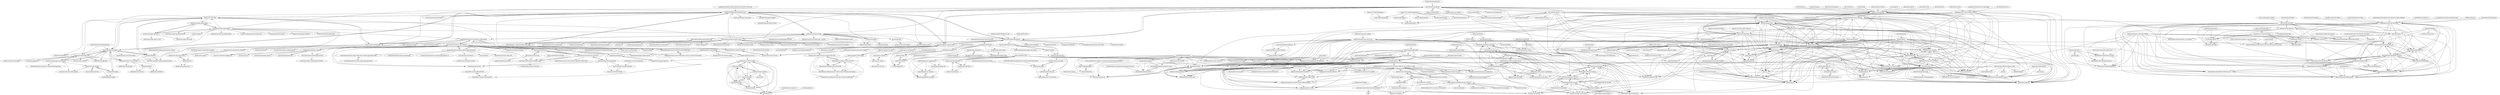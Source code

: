 digraph G {
"privacyradius/gdpr-checklist" -> "ClearGDPR/ClearGDPR" ["e"=1]
"mesibo/messenger-app-android" -> "mesibo/messenger-app-backend"
"mesibo/messenger-app-android" -> "mesibo/messenger-app-ios"
"mesibo/messenger-app-android" -> "mesibo/messenger-app-android-beta"
"mesibo/messenger-app-android" -> "kshitiz1007/Lets-Chat"
"mesibo/messenger-app-android" -> "cometchat/cometchat-sample-app-android-java" ["e"=1]
"mesibo/messenger-app-android" -> "ConnectyCube/android-messenger-app"
"mesibo/messenger-app-android" -> "chat-sdk/chat-sdk-android"
"mesibo/messenger-app-android" -> "mesibo/samples"
"mesibo/messenger-app-android" -> "SaharshPandey/Messenger"
"mesibo/messenger-app-android" -> "rozdoum/social-app-android"
"mesibo/messenger-app-android" -> "burhanrashid52/YoutubeUX" ["e"=1]
"mesibo/messenger-app-android" -> "singhkshitij/MagicPrint-ECommerce-App-Android"
"mesibo/messenger-app-android" -> "netguru/videochatguru-android" ["e"=1]
"mesibo/messenger-app-android" -> "MoyuruAizawa/TimetableLayout" ["e"=1]
"mesibo/messenger-app-android" -> "mesibo/messenger-app-android-kotlin"
"gaganmanku96/Finding-missing-person-using-AI" -> "TheHasnatBD/uMe" ["e"=1]
"DesignRevision/shards-ui" -> "DesignRevision/shards-dashboard" ["e"=1]
"Marcisbee/radi" -> "jorgebucaran/superfine" ["e"=1]
"FirebaseExtended/firechat" -> "chat-sdk/chat-sdk-android" ["e"=1]
"erichard/awesome-gdpr" -> "ClearGDPR/ClearGDPR" ["e"=1]
"SimCoderYoutube/WhatsAppClone" -> "markpairdha/WhatsApp-Clone" ["e"=1]
"SimCoderYoutube/WhatsAppClone" -> "SaharshPandey/Messenger" ["e"=1]
"DesignRevision/shards-dashboard-react" -> "DesignRevision/shards-dashboard" ["e"=1]
"didierfranc/react-waterfall" -> "anish000kumar/redux-box" ["e"=1]
"FirebaseExtended/mlkit-material-android" -> "ravi8x/Barcode-Reader" ["e"=1]
"flatlogic/sing-app" -> "DesignRevision/shards-dashboard" ["e"=1]
"ravi8x/AndroidSQLite" -> "ravi8x/RoomDatabase"
"ravi8x/AndroidSQLite" -> "ravi8x/Laravel-PayTM-Server"
"basherpm/basher" -> "ellipsis/ellipsis" ["e"=1]
"sahuadarsh0/GoGrocery" -> "plutonicdev/GroceryStore"
"sahuadarsh0/GoGrocery" -> "plutonicdev/GroceryStore-with-server"
"sahuadarsh0/GoGrocery" -> "rudreshmehta/Ecommerce-Firebase-app"
"leopoldjoy/react-ethereum-dapp-example" -> "jenkinsci/comments-remover-plugin"
"leopoldjoy/react-ethereum-dapp-example" -> "TalEliyahu/Acronymy.io"
"leopoldjoy/react-ethereum-dapp-example" -> "hacktoolkit/django-htk"
"leopoldjoy/react-ethereum-dapp-example" -> "entGriff/Python-Synopsis"
"leopoldjoy/react-ethereum-dapp-example" -> "wildhaber/gluebert"
"leopoldjoy/react-ethereum-dapp-example" -> "TalEliyahu/Startup-AWS-IAM-Roles"
"leopoldjoy/react-ethereum-dapp-example" -> "cityofeden/EDEN-smart-contracts"
"leopoldjoy/react-ethereum-dapp-example" -> "jjshay/fliclib-android"
"leopoldjoy/react-ethereum-dapp-example" -> "jsonmvc/jsonmvc"
"leopoldjoy/react-ethereum-dapp-example" -> "ArchivedRepos/redux-boilerplate-helpers"
"leopoldjoy/react-ethereum-dapp-example" -> "Singapore-Tech-Entrepreneurs/XComment.io"
"leopoldjoy/react-ethereum-dapp-example" -> "kimeshan/mf-proto"
"leopoldjoy/react-ethereum-dapp-example" -> "awesomemotive/all-in-one-seo-pack"
"leopoldjoy/react-ethereum-dapp-example" -> "kimeshan/mixpanel-puller"
"leopoldjoy/react-ethereum-dapp-example" -> "ProofSuite/presale-contracts"
"DesignRevision/shards-dashboard" -> "MatrixAINetwork/MatrixAIPoC_PY"
"DesignRevision/shards-dashboard" -> "Confidence-coin/Coco"
"DesignRevision/shards-dashboard" -> "MatrixAINetwork/MATRIXAIPOC_GO"
"DesignRevision/shards-dashboard" -> "MatrixAINetwork/MATRIX_Diary"
"DesignRevision/shards-dashboard" -> "ALZAProject/ALZA-Design-Doc"
"DesignRevision/shards-dashboard" -> "unitusdev/unitus"
"DesignRevision/shards-dashboard" -> "MatrixAINetwork/MATRIX_WEEKLY-Q-As"
"DesignRevision/shards-dashboard" -> "vision4j/vision4j-collection"
"DesignRevision/shards-dashboard" -> "MatrixAINetwork/MATRIX_AI"
"DesignRevision/shards-dashboard" -> "MatrixAINetwork/MATRIX_Tutorials"
"DesignRevision/shards-dashboard" -> "MatrixAINetwork/SMARTCONTRACT"
"DesignRevision/shards-dashboard" -> "MatrixAINetwork/WhitePaper"
"DesignRevision/shards-dashboard" -> "MatrixAINetwork/go-matrix"
"DesignRevision/shards-dashboard" -> "alohi/faxplus-python"
"DesignRevision/shards-dashboard" -> "MatrixAINetwork/MATRIXHowTo"
"ellson/MOTHBALLED-graphviz" -> "TLmaK0/gravizo" ["e"=1]
"anish000kumar/redux-box" -> "cityofeden/EDEN-smart-contracts"
"anish000kumar/redux-box" -> "timurcatakli/magnitude"
"anish000kumar/redux-box" -> "timurcatakli/react-rapid"
"anish000kumar/redux-box" -> "ssocoin/ssocoin"
"anish000kumar/redux-box" -> "timurcatakli/Sinatra-Skeleton-w-prebuilt-Authentication-Bootstrap-3.0"
"anish000kumar/redux-box" -> "nitrogenlabs/arkhamjs"
"anish000kumar/redux-box" -> "timurcatakli/drome"
"anish000kumar/redux-box" -> "newlc/SwiftKeychainWrapper"
"anish000kumar/redux-box" -> "nitrogenlabs/arkhamjs-example-ts-react"
"anish000kumar/redux-box" -> "kimeshan/mixpanel-puller"
"anish000kumar/redux-box" -> "nitrogenlabs/arkhamjs-native"
"anish000kumar/redux-box" -> "TalEliyahu/PickALicense.com"
"anish000kumar/redux-box" -> "Singapore-Tech-Entrepreneurs/XComment.io"
"anish000kumar/redux-box" -> "kimeshan/mf-proto"
"anish000kumar/redux-box" -> "didierfranc/react-waterfall" ["e"=1]
"themefisher/sleek-bootstrap" -> "DesignRevision/shards-dashboard" ["e"=1]
"kyle-mccarthy/nest-next" -> "vip-git/react-ssr-advanced-seed" ["e"=1]
"ravi8x/Android-E-Commerce-PayTM" -> "ravi8x/Laravel-PayTM-Server"
"dreampuf/GraphvizOnline" -> "TLmaK0/gravizo" ["e"=1]
"kshitiz1007/Lets-Chat" -> "TheHasnatBD/uMe"
"kshitiz1007/Lets-Chat" -> "SaharshPandey/Messenger"
"kshitiz1007/Lets-Chat" -> "nguyenvulebinh/android-firebase-chat"
"kshitiz1007/Lets-Chat" -> "chat21/chat21-android-demo"
"kshitiz1007/Lets-Chat" -> "iamraf/ChatApp"
"kshitiz1007/Lets-Chat" -> "chat21/chat21-android-sdk"
"kshitiz1007/Lets-Chat" -> "mesibo/messenger-app-backend"
"kshitiz1007/Lets-Chat" -> "AltonDsouza/ChatMate"
"kshitiz1007/Lets-Chat" -> "markpairdha/WhatsApp-Clone"
"ThemeKit/BootstrapAdmin" -> "DesignRevision/shards-dashboard" ["e"=1]
"Kommunicate-io/Kommunicate-iOS-SDK" -> "Kommunicate-io/Kommunicate-Cordova-Ionic-PhoneGap-Chat-Plugin"
"Kommunicate-io/Kommunicate-iOS-SDK" -> "Kommunicate-io/Kommunicate-Ionic-Cordova-Sample-App"
"Kommunicate-io/Kommunicate-iOS-SDK" -> "Kommunicate-io/Kommunicate-Web-SDK"
"Kommunicate-io/Kommunicate-iOS-SDK" -> "Kommunicate-io/Kommunicate-Android-Chat-SDK"
"Morphl-AI/MorphL-Community-Edition" -> "MatrixAINetwork/MatrixAIPOC_GO-CRYPTO"
"Morphl-AI/MorphL-Community-Edition" -> "MatrixAINetwork/MATRIX_WEEKLY-Q-As"
"Morphl-AI/MorphL-Community-Edition" -> "MatrixAINetwork/MATRIXAIPOC_GO"
"Morphl-AI/MorphL-Community-Edition" -> "MatrixAINetwork/MatrixAIPoC_PY"
"Morphl-AI/MorphL-Community-Edition" -> "MatrixAINetwork/MATRIXHowTo"
"Morphl-AI/MorphL-Community-Edition" -> "MatrixAINetwork/MATRIX_AI"
"Morphl-AI/MorphL-Community-Edition" -> "MatrixAINetwork/MATRIX_Etherscan"
"Morphl-AI/MorphL-Community-Edition" -> "MatrixAINetwork/MATRIX_Diary"
"Morphl-AI/MorphL-Community-Edition" -> "Confidence-coin/Coco"
"Morphl-AI/MorphL-Community-Edition" -> "jsonmvc/jsonmvc"
"Morphl-AI/MorphL-Community-Edition" -> "MatrixAINetwork/SMARTCONTRACT"
"Morphl-AI/MorphL-Community-Edition" -> "MatrixAINetwork/timeseries_mining"
"sealedtx/java-youtube-downloader" -> "marwa-eltayeb/YoutubeDownloader" ["e"=1]
"rudreshmehta/Ecommerce-Firebase-app" -> "neardiop/Android-app-eCommerce"
"TLmaK0/gravizo" -> "eddiejaoude/dev-helper-cmds"
"TLmaK0/gravizo" -> "eddiejaoude/SymfonyQuickStart"
"TLmaK0/gravizo" -> "eddiejaoude/DesignPatternsPHP"
"TLmaK0/gravizo" -> "eddiejaoude/perf-ci-public"
"TLmaK0/gravizo" -> "eddiejaoude/symfony-translation-twig-collection-bundle"
"TLmaK0/gravizo" -> "TransformCore/elasticsearch-example-docs"
"TLmaK0/gravizo" -> "eddiejaoude/php-useful-resources"
"TLmaK0/gravizo" -> "eddiejaoude/Zend-Framework--Doctrine-ORM--PHPUnit--Ant--Jenkins-CI--TDD-"
"TLmaK0/gravizo" -> "dfm/osrc"
"TLmaK0/gravizo" -> "TransformCore/elasticsearch-sandbox"
"eddiejaoude/Zend-Framework--Doctrine-ORM--PHPUnit--Ant--Jenkins-CI--TDD-" -> "christophervalles/Zend-Framework-Skeleton"
"eddiejaoude/Zend-Framework--Doctrine-ORM--PHPUnit--Ant--Jenkins-CI--TDD-" -> "guilhermeblanco/zendframework1-doctrine2"
"eddiejaoude/Zend-Framework--Doctrine-ORM--PHPUnit--Ant--Jenkins-CI--TDD-" -> "eddiejaoude/perf-ci-public"
"eddiejaoude/Zend-Framework--Doctrine-ORM--PHPUnit--Ant--Jenkins-CI--TDD-" -> "eddiejaoude/dev-helper-cmds"
"eddiejaoude/Zend-Framework--Doctrine-ORM--PHPUnit--Ant--Jenkins-CI--TDD-" -> "eddiejaoude/SymfonyQuickStart"
"eddiejaoude/Zend-Framework--Doctrine-ORM--PHPUnit--Ant--Jenkins-CI--TDD-" -> "eddiejaoude/symfony-translation-twig-collection-bundle"
"eddiejaoude/Zend-Framework--Doctrine-ORM--PHPUnit--Ant--Jenkins-CI--TDD-" -> "eddiejaoude/DesignPatternsPHP"
"eddiejaoude/Zend-Framework--Doctrine-ORM--PHPUnit--Ant--Jenkins-CI--TDD-" -> "eddiejaoude/php-useful-resources"
"eddiejaoude/Zend-Framework--Doctrine-ORM--PHPUnit--Ant--Jenkins-CI--TDD-" -> "borisguery/bgylibrary"
"eddiejaoude/Zend-Framework--Doctrine-ORM--PHPUnit--Ant--Jenkins-CI--TDD-" -> "michael-romer/zf-boilerplate"
"eddiejaoude/Zend-Framework--Doctrine-ORM--PHPUnit--Ant--Jenkins-CI--TDD-" -> "TransformCore/elasticsearch-example-docs"
"SciSharp/SiaNet" -> "kimeshan/mf-proto" ["e"=1]
"SciSharp/SiaNet" -> "kimeshan/mixpanel-puller" ["e"=1]
"SciSharp/SiaNet" -> "tech-quantum/sia-cog" ["e"=1]
"SciSharp/SiaNet" -> "TalEliyahu/PickALicense.com" ["e"=1]
"SciSharp/SiaNet" -> "Singapore-Tech-Entrepreneurs/XComment.io" ["e"=1]
"SciSharp/SiaNet" -> "ssocoin/ssocoin" ["e"=1]
"SciSharp/SiaNet" -> "TalEliyahu/BossBot" ["e"=1]
"SciSharp/SiaNet" -> "ProofSuite/proof-api-deprecated" ["e"=1]
"SciSharp/SiaNet" -> "MOBILINK-COIN/SmartContract" ["e"=1]
"SciSharp/SiaNet" -> "ProofSuite/proof-base-contracts" ["e"=1]
"SciSharp/SiaNet" -> "ProofSuite/tokensale-contracts" ["e"=1]
"SciSharp/SiaNet" -> "ProofSuite/whitepaper" ["e"=1]
"jorgebucaran/classcat" -> "jorgebucaran/superfine" ["e"=1]
"aumcode/nfx" -> "Singapore-Tech-Entrepreneurs/XComment.io" ["e"=1]
"outworkers/phantom" -> "broidHQ/integrations"
"outworkers/phantom" -> "outworkers/phantom-examples"
"outworkers/phantom" -> "shopjs/shop.js"
"outworkers/phantom" -> "sakejs/sake-cli"
"outworkers/phantom" -> "jjshay/fliclib-android"
"outworkers/phantom" -> "outworkers/morpheus"
"outworkers/phantom" -> "hanzoai/hanzo.js"
"outworkers/phantom" -> "tasjs/tas"
"outworkers/phantom" -> "hanzoai/dash.js"
"outworkers/phantom" -> "michellebonat/mbonat_site"
"outworkers/phantom" -> "awesomemotive/all-in-one-seo-pack"
"outworkers/phantom" -> "hanzoai/checkout.js"
"outworkers/phantom" -> "thirtybees/thirtybees"
"outworkers/phantom" -> "RunThroughMedia/css"
"outworkers/phantom" -> "entGriff/Python-Synopsis"
"genomejs/dna2json" -> "genomejs/gql"
"genomejs/dna2json" -> "MatrixAINetwork/MATRIX_Etherscan"
"genomejs/dna2json" -> "MatrixAINetwork/MATRIXHowTo"
"genomejs/dna2json" -> "MatrixAINetwork/timeseries_mining"
"genomejs/dna2json" -> "MatrixAINetwork/MATRIX_WEEKLY-Q-As"
"ClearGDPR/ClearGDPR" -> "MatrixAINetwork/MatrixAIPoC_PY"
"ClearGDPR/ClearGDPR" -> "MatrixAINetwork/MATRIXAIPOC_GO"
"ClearGDPR/ClearGDPR" -> "Confidence-coin/Coco"
"ClearGDPR/ClearGDPR" -> "MatrixAINetwork/MATRIX_Diary"
"ClearGDPR/ClearGDPR" -> "vision4j/vision4j-collection"
"ClearGDPR/ClearGDPR" -> "MatrixAINetwork/MATRIX_AI"
"ClearGDPR/ClearGDPR" -> "MatrixAINetwork/MATRIX_WEEKLY-Q-As"
"ClearGDPR/ClearGDPR" -> "ALZAProject/ALZA-Design-Doc"
"ClearGDPR/ClearGDPR" -> "MatrixAINetwork/MATRIX_Tutorials"
"ClearGDPR/ClearGDPR" -> "Project-Oblio/decentralized-neuoscience-research-smart-contracts"
"ClearGDPR/ClearGDPR" -> "MatrixAINetwork/timeseries_mining"
"ClearGDPR/ClearGDPR" -> "MatrixAINetwork/MATRIX_RANDOMNUMTEST"
"ClearGDPR/ClearGDPR" -> "MatrixAINetwork/MATRIXHowTo"
"ClearGDPR/ClearGDPR" -> "MatrixAINetwork/SMARTCONTRACT"
"ClearGDPR/ClearGDPR" -> "MatrixAINetwork/go-matrix"
"ravi8x/RxAndroidExamples" -> "ravi8x/RxJavaRetrofitNotesApp"
"ravi8x/Android-Image-Picker-and-Cropping" -> "ravi8x/Laravel-PayTM-Server"
"myshenin/aws-lambda-multipart-parser" -> "appzio/action-bootstrap2"
"myshenin/aws-lambda-multipart-parser" -> "AxelAli/DiseaseClassifier"
"myshenin/aws-lambda-multipart-parser" -> "AxelAli/Tensorflow-Image-Classification"
"myshenin/aws-lambda-multipart-parser" -> "amoldavsky/angular-mocks-async"
"myshenin/aws-lambda-multipart-parser" -> "Stacksenseio/Landscape"
"myshenin/aws-lambda-multipart-parser" -> "rafaelbiriba/hackathon_organizer"
"myshenin/aws-lambda-multipart-parser" -> "DashboardHub/PipelineDashboard"
"akshayejh/PhotoBlog-Android-Blog-App" -> "akshayejh/Lapit---Android-Firebase-Chat-App"
"akshayejh/PhotoBlog-Android-Blog-App" -> "akshayejh/Firebase-Device-to-Device-Push-Notification"
"akshayejh/PhotoBlog-Android-Blog-App" -> "kenny-io/Blogzone"
"ravi8x/Android-Font-Awesome" -> "ravi8x/Laravel-PayTM-Server"
"QArtur99/ChatApp" -> "dgewe/Chat-App-Android"
"QArtur99/ChatApp" -> "SaharshPandey/Messenger"
"QArtur99/ChatApp" -> "ansh94/KotlinMessenger"
"vip-git/react-ssr-advanced-seed" -> "Confidence-coin/Coco"
"vip-git/react-ssr-advanced-seed" -> "MatrixAINetwork/MATRIX_RANDOMNUMTEST"
"vip-git/react-ssr-advanced-seed" -> "Project-Oblio/decentralized-neuoscience-research-smart-contracts"
"vip-git/react-ssr-advanced-seed" -> "ALZAProject/buntdb"
"vip-git/react-ssr-advanced-seed" -> "alohi/faxplus-python"
"vip-git/react-ssr-advanced-seed" -> "MatrixAINetwork/MatrixAIPOC_GO-CRYPTO"
"vip-git/react-ssr-advanced-seed" -> "alohi/faxplus-php"
"vip-git/react-ssr-advanced-seed" -> "ALZAProject/bn256"
"mustafaynk/shoearstore" -> "erictam96/E-commerceRetailerFYP"
"rubygarage/shopapp-android" -> "rubygarage/shopapp-shopify-android"
"rubygarage/shopapp-android" -> "rubygarage/shopapp-ios"
"Behat/WebApiExtension" -> "deminy/behat-rest-testing"
"Behat/WebApiExtension" -> "eddiejaoude/perf-ci-public"
"Behat/WebApiExtension" -> "eddiejaoude/symfony-translation-twig-collection-bundle"
"Behat/WebApiExtension" -> "eddiejaoude/dev-helper-cmds"
"Behat/WebApiExtension" -> "eddiejaoude/SymfonyQuickStart"
"Behat/WebApiExtension" -> "eddiejaoude/DesignPatternsPHP"
"Behat/WebApiExtension" -> "eddiejaoude/php-useful-resources"
"Behat/WebApiExtension" -> "erikthedeveloper/le-testing-api-with-behat-laravel"
"TalEliyahu/BossBot" -> "TalEliyahu/PickALicense.com"
"TalEliyahu/BossBot" -> "kimeshan/mf-proto"
"TalEliyahu/BossBot" -> "kimeshan/mixpanel-puller"
"TalEliyahu/BossBot" -> "ssocoin/ssocoin"
"TalEliyahu/BossBot" -> "tech-quantum/sia-cog"
"rubygarage/shopapp-shopify-ios" -> "rubygarage/shopapp-ios"
"singhkshitij/MagicPrint-ECommerce-App-Android" -> "hiteshsahu/ECommerce-App-Android"
"singhkshitij/MagicPrint-ECommerce-App-Android" -> "InnovaTechno/HomeMarket"
"singhkshitij/MagicPrint-ECommerce-App-Android" -> "sahuadarsh0/GoGrocery"
"singhkshitij/MagicPrint-ECommerce-App-Android" -> "MukeshKumar009/EcomSample"
"singhkshitij/MagicPrint-ECommerce-App-Android" -> "rudreshmehta/Ecommerce-Firebase-app"
"singhkshitij/MagicPrint-ECommerce-App-Android" -> "rubygarage/shopapp-android"
"singhkshitij/MagicPrint-ECommerce-App-Android" -> "ravi8x/Android-E-Commerce-PayTM"
"singhkshitij/MagicPrint-ECommerce-App-Android" -> "NearbyShops/Nearby-Shops-Android-app-Deprecated"
"singhkshitij/MagicPrint-ECommerce-App-Android" -> "erictam96/E-commerceCustomerFYP"
"singhkshitij/MagicPrint-ECommerce-App-Android" -> "rozdoum/social-app-android"
"singhkshitij/MagicPrint-ECommerce-App-Android" -> "mustafaynk/shoearstore"
"singhkshitij/MagicPrint-ECommerce-App-Android" -> "marwa-eltayeb/Souq_ShopOnline"
"singhkshitij/MagicPrint-ECommerce-App-Android" -> "Widle-Studio/Grocery-App" ["e"=1]
"TalEliyahu/Startup-AWS-IAM-Roles" -> "entGriff/Python-Synopsis"
"TalEliyahu/Startup-AWS-IAM-Roles" -> "jjshay/fliclib-android"
"TalEliyahu/Startup-AWS-IAM-Roles" -> "jenkinsci/comments-remover-plugin"
"TalEliyahu/Startup-AWS-IAM-Roles" -> "wildhaber/gluebert"
"TalEliyahu/Startup-AWS-IAM-Roles" -> "TalEliyahu/Acronymy.io"
"TalEliyahu/Startup-AWS-IAM-Roles" -> "jsonmvc/jsonmvc"
"TalEliyahu/Startup-AWS-IAM-Roles" -> "hacktoolkit/django-htk"
"TalEliyahu/Startup-AWS-IAM-Roles" -> "ArchivedRepos/redux-boilerplate-helpers"
"TalEliyahu/Startup-AWS-IAM-Roles" -> "Domraider/rxnet"
"rubygarage/shopapp-ios" -> "rubygarage/shopapp-shopify-ios"
"ravi8x/Laravel-PayTM-Server" -> "ravi8x/Android-E-Commerce-PayTM"
"zeekay/flask-uwsgi-websocket" -> "zeekay/handroll" ["e"=1]
"zeekay/flask-uwsgi-websocket" -> "hanzoai/hanzo.js" ["e"=1]
"chat21/chat21-android-sdk" -> "chat21/chat21-android-demo"
"chat21/chat21-android-sdk" -> "nguyenvulebinh/android-firebase-chat"
"chat21/chat21-android-sdk" -> "kshitiz1007/Lets-Chat"
"chat21/chat21-android-sdk" -> "AleBarreto/FirebaseAndroidChat"
"chat21/chat21-android-sdk" -> "SaharshPandey/Messenger"
"chat21/chat21-android-sdk" -> "iamraf/ChatApp"
"chat21/chat21-android-sdk" -> "uditbhaskar/Whizzz-The-ChatApp"
"MatrixAINetwork/SMARTCONTRACT" -> "MatrixAINetwork/MATRIX_WEEKLY-Q-As"
"MatrixAINetwork/SMARTCONTRACT" -> "MatrixAINetwork/MATRIXAIPOC_GO"
"MatrixAINetwork/SMARTCONTRACT" -> "MatrixAINetwork/MATRIX_Diary"
"MatrixAINetwork/SMARTCONTRACT" -> "MatrixAINetwork/go-matrix"
"MatrixAINetwork/SMARTCONTRACT" -> "MatrixAINetwork/MATRIX_Tutorials"
"TheHasnatBD/uMe" -> "kshitiz1007/Lets-Chat"
"TheHasnatBD/uMe" -> "SaharshPandey/Messenger"
"TheHasnatBD/uMe" -> "nguyenvulebinh/android-firebase-chat"
"TheHasnatBD/uMe" -> "uditbhaskar/Whizzz-The-ChatApp"
"TheHasnatBD/uMe" -> "cometchat/cometchat-sample-app-android-java" ["e"=1]
"coinapp-io/desktop" -> "MatrixAINetwork/MATRIX_AI"
"coinapp-io/desktop" -> "unitusdev/unitus"
"coinapp-io/desktop" -> "ALZAProject/ALZA-Design-Doc"
"coinapp-io/desktop" -> "MatrixAINetwork/WhitePaper"
"coinapp-io/desktop" -> "unitusdev/website-new"
"coinapp-io/desktop" -> "MatrixAINetwork/MATRIXAIPOC_GO"
"lvamsavarthan/Hify" -> "rozdoum/social-app-android"
"lvamsavarthan/Hify" -> "NikitaGordia/ChatMe"
"lvamsavarthan/Hify" -> "YahiaAngelo/Karma"
"monicargomes/marvel-characters" -> "edsilfer/proof-of-concepts"
"Stacksenseio/Landscape" -> "AxelAli/DiseaseClassifier"
"Stacksenseio/Landscape" -> "appzio/action-bootstrap2"
"Stacksenseio/Landscape" -> "AxelAli/Tensorflow-Image-Classification"
"erictam96/E-commerceCustomerFYP" -> "erictam96/E-commerceRetailerFYP"
"plutonicdev/GroceryStore" -> "sahuadarsh0/GoGrocery"
"plutonicdev/GroceryStore" -> "explorewithnik/GroceryStore"
"plutonicdev/GroceryStore" -> "rudreshmehta/Ecommerce-Firebase-app"
"MatrixAINetwork/MATRIX_Tutorials" -> "MatrixAINetwork/MATRIXAIPOC_GO"
"MatrixAINetwork/MATRIX_Tutorials" -> "MatrixAINetwork/MATRIX_Diary"
"MatrixAINetwork/MATRIX_Tutorials" -> "MatrixAINetwork/MATRIX_AI"
"MatrixAINetwork/MATRIX_Tutorials" -> "MatrixAINetwork/MATRIX_WEEKLY-Q-As"
"MatrixAINetwork/MATRIX_Tutorials" -> "MatrixAINetwork/MatrixAIPoC_PY"
"MatrixAINetwork/MATRIX_Tutorials" -> "MatrixAINetwork/SMARTCONTRACT"
"MatrixAINetwork/MATRIX_Tutorials" -> "MatrixAINetwork/WhitePaper"
"MatrixAINetwork/MATRIX_Tutorials" -> "MatrixAINetwork/MATRIX_docs"
"MatrixAINetwork/MATRIX_Tutorials" -> "ALZAProject/ALZA-Design-Doc"
"MatrixAINetwork/MATRIX_Tutorials" -> "MatrixAINetwork/go-matrix"
"lukejacksonn/ijk" -> "jorgebucaran/superfine" ["e"=1]
"Kommunicate-io/Kommunicate-Android-Chat-SDK" -> "Kommunicate-io/Kommunicate-Cordova-Ionic-PhoneGap-Chat-Plugin"
"Kommunicate-io/Kommunicate-Android-Chat-SDK" -> "Kommunicate-io/Kommunicate-iOS-SDK"
"Kommunicate-io/Kommunicate-Android-Chat-SDK" -> "Kommunicate-io/Kommunicate-Ionic-Cordova-Sample-App"
"Kommunicate-io/Kommunicate-Android-Chat-SDK" -> "Kommunicate-io/Kommunicate-Web-SDK"
"eddiejaoude/DesignPatternsPHP" -> "eddiejaoude/dev-helper-cmds"
"eddiejaoude/zf2-logger" -> "eddiejaoude/perf-ci-public"
"michael-romer/zf-boilerplate" -> "easybib/EasyBib_Form_Decorator"
"michael-romer/zf-boilerplate" -> "feibeck/application.ini"
"Kommunicate-io/Kommunicate-Web-SDK" -> "Kommunicate-io/Kommunicate-Cordova-Ionic-PhoneGap-Chat-Plugin"
"Kommunicate-io/Kommunicate-Web-SDK" -> "Kommunicate-io/Kommunicate-iOS-SDK"
"mesibo/messenger-app-backend" -> "mesibo/messenger-app-android"
"mesibo/messenger-app-backend" -> "mesibo/messenger-app-android-beta"
"mesibo/messenger-app-backend" -> "mesibo/messenger-app-ios"
"ravi8x/RoomDatabase" -> "ravi8x/LiveData"
"ravi8x/RoomDatabase" -> "ravi8x/ViewModel"
"ravi8x/RoomDatabase" -> "ravi8x/PagingLocal"
"mesibo/messenger-app-ios" -> "mesibo/messenger-app-backend"
"mesibo/messenger-app-ios" -> "mesibo/messenger-javascript"
"mesibo/messenger-app-ios" -> "mesibo/messenger-app-ios-swift"
"mesibo/messenger-app-ios" -> "mesibo/messenger-app-android"
"MatrixAINetwork/MATRIX_AI" -> "MatrixAINetwork/MATRIXAIPOC_GO"
"MatrixAINetwork/MATRIX_AI" -> "MatrixAINetwork/MATRIX_Diary"
"MatrixAINetwork/MATRIX_AI" -> "MatrixAINetwork/MATRIX_Tutorials"
"wildhaber/gluebert" -> "entGriff/Python-Synopsis"
"wildhaber/gluebert" -> "hacktoolkit/django-htk"
"wildhaber/gluebert" -> "jenkinsci/comments-remover-plugin"
"wildhaber/gluebert" -> "ProspectOne/perfops-cli"
"wildhaber/gluebert" -> "TalEliyahu/Acronymy.io"
"wildhaber/gluebert" -> "jjshay/fliclib-android"
"wildhaber/gluebert" -> "TalEliyahu/Startup-AWS-IAM-Roles"
"wildhaber/gluebert" -> "jsonmvc/jsonmvc"
"Confidence-coin/Coco" -> "Project-Oblio/decentralized-neuoscience-research-smart-contracts"
"Confidence-coin/Coco" -> "MatrixAINetwork/MatrixAIPoC_PY"
"Confidence-coin/Coco" -> "MatrixAINetwork/MATRIXAIPOC_GO"
"ravi8x/AndroidCamera" -> "ravi8x/ViewModel"
"mesibo/samples" -> "mesibo/messenger-javascript"
"FaKod/neo4j-scala" -> "AnormCypher/AnormCypher"
"FaKod/neo4j-scala" -> "outworkers/reactiveneo"
"antoniojps/graphql-pubg" -> "alohi/faxplus-python"
"iceka/WhatsAppClone" -> "markpairdha/WhatsApp-Clone"
"project-ubin/ubin-corda" -> "eugeniosegala/easy_required"
"project-ubin/ubin-corda" -> "eugeniosegala/iPhone_simulator"
"project-ubin/ubin-corda" -> "eugeniosegala/shining_star"
"project-ubin/ubin-corda" -> "eugeniosegala/easy_background"
"project-ubin/ubin-corda" -> "MOBILINK-COIN/SmartContract"
"project-ubin/ubin-corda" -> "cityofeden/EDEN-smart-contracts"
"project-ubin/ubin-corda" -> "Singapore-Tech-Entrepreneurs/XComment.io"
"project-ubin/ubin-corda" -> "project-ubin/ubin-quorum"
"project-ubin/ubin-corda" -> "tech-quantum/sia-cog"
"project-ubin/ubin-corda" -> "ssocoin/ssocoin"
"project-ubin/ubin-corda" -> "project-ubin/ubin-fabric"
"project-ubin/ubin-corda" -> "kimeshan/mf-proto"
"project-ubin/ubin-corda" -> "TalEliyahu/PickALicense.com"
"hacktoolkit/django-htk" -> "jenkinsci/comments-remover-plugin"
"hacktoolkit/django-htk" -> "TalEliyahu/Acronymy.io"
"hacktoolkit/django-htk" -> "ProofSuite/proof-api-deprecated"
"hacktoolkit/django-htk" -> "ProofSuite/ProofAMP"
"hacktoolkit/django-htk" -> "ProofSuite/whitepaper"
"hacktoolkit/django-htk" -> "ProofSuite/truffle-contract-lib.js"
"hacktoolkit/django-htk" -> "ProofSuite/proof-base-contracts"
"hacktoolkit/django-htk" -> "ProofSuite/tokensale-contracts"
"hacktoolkit/django-htk" -> "entGriff/Python-Synopsis"
"hacktoolkit/django-htk" -> "ProofSuite/presale-contracts"
"hacktoolkit/django-htk" -> "wildhaber/gluebert"
"hacktoolkit/django-htk" -> "azurcoding/Starglobe"
"TalEliyahu/Acronymy.io" -> "jenkinsci/comments-remover-plugin"
"jenkinsci/comments-remover-plugin" -> "TalEliyahu/Acronymy.io"
"MatrixAINetwork/go-matrix" -> "MatrixAINetwork/MATRIX_docs"
"MatrixAINetwork/go-matrix" -> "MatrixAINetwork/SMARTCONTRACT"
"MatrixAINetwork/go-matrix" -> "MatrixAINetwork/MATRIXAIPOC_GO"
"MatrixAINetwork/go-matrix" -> "MatrixAINetwork/MATRIX_Diary"
"MatrixAINetwork/go-matrix" -> "MatrixAINetwork/MATRIX_WEEKLY-Q-As"
"MatrixAINetwork/go-matrix" -> "MatrixAINetwork/MATRIX_Tutorials"
"MatrixAINetwork/go-matrix" -> "MatrixAINetwork/MATRIX_AI"
"MatrixAINetwork/go-matrix" -> "MatrixAINetwork/MATRIXHowTo"
"project-ubin/ubin-quorum" -> "project-ubin/ubin-fabric"
"project-ubin/ubin-quorum" -> "project-ubin/ubin-docs"
"project-ubin/ubin-quorum" -> "project-ubin/ubin-corda"
"project-ubin/ubin-docs" -> "project-ubin/ubin-quorum"
"outworkers/util" -> "outworkers/phantom-activator-template"
"outworkers/util" -> "outworkers/morpheus"
"outworkers/util" -> "outworkers/diesel"
"outworkers/util" -> "outworkers/phantom-examples"
"ravi8x/PagingLocal" -> "ravi8x/ViewModel"
"project-ubin/ubin-fabric" -> "project-ubin/ubin-quorum"
"project-ubin/ubin-fabric" -> "project-ubin/ubin-corda"
"project-ubin/ubin-fabric" -> "project-ubin/ubin-docs"
"erictam96/E-commerceRetailerFYP" -> "erictam96/E-commerceCustomerFYP"
"MatrixAINetwork/MatrixAIPoC_PY" -> "MatrixAINetwork/MATRIXAIPOC_GO"
"MatrixAINetwork/MatrixAIPoC_PY" -> "MatrixAINetwork/MATRIX_AI"
"MatrixAINetwork/MatrixAIPoC_PY" -> "MatrixAINetwork/MATRIX_Diary"
"MatrixAINetwork/MatrixAIPoC_PY" -> "MatrixAINetwork/WhitePaper"
"MatrixAINetwork/MatrixAIPoC_PY" -> "MatrixAINetwork/MATRIX_Tutorials"
"hanzoai/solidity" -> "Project-Oblio/decentralized-neuoscience-research-smart-contracts"
"MatrixAINetwork/MATRIX_Diary" -> "MatrixAINetwork/MATRIXAIPOC_GO"
"MatrixAINetwork/MATRIX_WEEKLY-Q-As" -> "MatrixAINetwork/MATRIX_Diary"
"MatrixAINetwork/MATRIXAIPOC_GO" -> "MatrixAINetwork/MATRIX_Diary"
"ALZAProject/bn256" -> "ALZAProject/buntdb"
"ALZAProject/buntdb" -> "ALZAProject/bn256"
"MatrixAINetwork/MATRIX_Etherscan" -> "MatrixAINetwork/MATRIXHowTo"
"ravi8x/LiveData" -> "ravi8x/ViewModel"
"ravi8x/LiveData" -> "ravi8x/PagingLocal"
"ashtonhogan/tacinga" -> "rafaelbiriba/hackathon_organizer"
"carsonluuu/Real-Time-Taxi-Dispatch-Simulator" -> "extoke/extoke"
"carsonluuu/Real-Time-Taxi-Dispatch-Simulator" -> "MatrixAINetwork/MATRIX_RANDOMNUMTEST"
"jacob-grahn/jiber" -> "jacob-grahn/DotProgress"
"jacob-grahn/jiber" -> "jacob-grahn/futurism-client"
"vision4j/vision4j-collection" -> "ALZAProject/ALZA-Design-Doc"
"vision4j/vision4j-collection" -> "unitusdev/unitus"
"vision4j/vision4j-collection" -> "MatrixAINetwork/MATRIXAIPOC_GO"
"vision4j/vision4j-collection" -> "MatrixAINetwork/MatrixAIPoC_PY"
"vision4j/vision4j-collection" -> "ALZAProject/bn256"
"vision4j/vision4j-collection" -> "MatrixAINetwork/MATRIX_Diary"
"sakejs/sake-core" -> "zeekay/handroll"
"MatrixAINetwork/WhitePaper" -> "MatrixAINetwork/MATRIX_AI"
"MatrixAINetwork/WhitePaper" -> "MatrixAINetwork/MatrixAIPoC_PY"
"MatrixAINetwork/WhitePaper" -> "MatrixAINetwork/MATRIXAIPOC_GO"
"MatrixAINetwork/WhitePaper" -> "MatrixAINetwork/MATRIX_Diary"
"MatrixAINetwork/WhitePaper" -> "MatrixAINetwork/MATRIX_Tutorials"
"ProofSuite/proof-cryptodollar" -> "ProofSuite/proof-base-contracts"
"ProofSuite/proof-cryptodollar" -> "ProofSuite/proof-api-deprecated"
"ProofSuite/proof-cryptodollar" -> "ProofSuite/whitepaper"
"ProofSuite/proof-cryptodollar" -> "ProofSuite/truffle-contract-lib.js"
"ProofSuite/proof-cryptodollar" -> "ProofSuite/ProofAMP"
"ProofSuite/proof-cryptodollar" -> "ProofSuite/tokensale-contracts"
"ProofSuite/proof-cryptodollar" -> "ProofSuite/presale-contracts"
"ProofSuite/tokensale-contracts" -> "ProofSuite/ProofAMP"
"ProofSuite/tokensale-contracts" -> "ProofSuite/proof-base-contracts"
"ProofSuite/tokensale-contracts" -> "ProofSuite/whitepaper"
"ProofSuite/tokensale-contracts" -> "ProofSuite/truffle-contract-lib.js"
"ProofSuite/tokensale-contracts" -> "ProofSuite/proof-api-deprecated"
"ProofSuite/tokensale-contracts" -> "ProofSuite/presale-contracts"
"alohi/faxplus-python" -> "alohi/faxplus-php"
"jacob-grahn/futurism-client" -> "jacob-grahn/DotProgress"
"ralphschindler/NOLASnowball" -> "guilhermeblanco/zendframework1-doctrine2"
"Kommunicate-io/Kommunicate-Cordova-Ionic-PhoneGap-Chat-Plugin" -> "Kommunicate-io/Kommunicate-iOS-SDK"
"Kommunicate-io/Kommunicate-Cordova-Ionic-PhoneGap-Chat-Plugin" -> "Kommunicate-io/Kommunicate-Ionic-Cordova-Sample-App"
"akshayejh/Android-Fingerprint-Authentication-App" -> "akshayejh/Firebase-Push-Notifications--Device-to-Device-Notification"
"genomejs/gql" -> "genomejs/dna2json"
"SumeetMoray/Nearby-Shops-Shop-Owner-Android-app-Deprecated" -> "NearbyShops/Nearby-Shops-Admin-App-Deprecated"
"eugeniosegala/easy_background" -> "eugeniosegala/shining_star"
"eugeniosegala/easy_background" -> "eugeniosegala/easy_required"
"eugeniosegala/easy_background" -> "eugeniosegala/iPhone_simulator"
"rafaelbiriba/hackathon_organizer" -> "Stacksenseio/Landscape"
"azurcoding/AZSignupController" -> "azurcoding/Starglobe"
"Project-Oblio/proof-of-address-crypto-kickstarter" -> "Project-Oblio/decentralized-neuoscience-research-smart-contracts"
"MatrixAINetwork/timeseries_mining" -> "MatrixAINetwork/MATRIX_Etherscan"
"MatrixAINetwork/timeseries_mining" -> "MatrixAINetwork/MATRIXHowTo"
"TalEliyahu/PickALicense.com" -> "kimeshan/mf-proto"
"eugeniosegala/shining_star" -> "eugeniosegala/easy_required"
"eugeniosegala/shining_star" -> "eugeniosegala/iPhone_simulator"
"eugeniosegala/easy_required" -> "eugeniosegala/iPhone_simulator"
"eugeniosegala/iPhone_simulator" -> "eugeniosegala/easy_required"
"alohi/faxplus-php" -> "alohi/faxplus-python"
"MatrixAINetwork/SIMD-architecture" -> "MatrixAINetwork/timeseries_mining"
"MatrixAINetwork/Research-Papers" -> "MatrixAINetwork/MATRIX_RANDOMNUMTEST"
"timurcatakli/drome" -> "timurcatakli/magnitude"
"assetvault/forkdelta.github.io" -> "assetvault/ERC223-token-standard"
"assetvault/forkdelta.github.io" -> "assetvault/ERC223Token"
"assetvault/ERC223-token-standard" -> "assetvault/ERC223Token"
"assetvault/ERC223Token" -> "assetvault/ERC223-token-standard"
"NearbyShops/Nearby-Shops-Admin-App-Deprecated" -> "SumeetMoray/Nearby-Shops-Shop-Owner-Android-app-Deprecated"
"ravi8x/ViewModel" -> "ravi8x/LiveData"
"ravi8x/ViewModel" -> "ravi8x/PagingLocal"
"jpatel0/ShareBy" -> "zacharyyz/redcloud-android"
"akshayejh/Firebase-Push-Notifications--Device-to-Device-Notification" -> "akshayejh/Firebase-Device-to-Device-Push-Notification"
"GetStream/WhatsApp-Clone-Android" -> "markpairdha/WhatsApp-Clone"
"GetStream/WhatsApp-Clone-Android" -> "SaharshPandey/Messenger"
"GetStream/WhatsApp-Clone-Android" -> "MindorksOpenSource/Jetpack-Compose-WhatsApp-Clone" ["e"=1]
"GetStream/WhatsApp-Clone-Android" -> "cometchat/cometchat-uikit-android" ["e"=1]
"GetStream/WhatsApp-Clone-Android" -> "dgewe/Chat-App-Android"
"ankushsachdeva/emojicon" -> "chiragjain/Emoticons-Keyboard"
"ankushsachdeva/emojicon" -> "edsilfer/emoji-keyboard"
"ankushsachdeva/emojicon" -> "rockerhieu/emojicon" ["e"=1]
"fedecarg/apify-library" -> "jokkedk/ZFDebug"
"AndroidDeveloperLB/ListViewVariants" -> "edsilfer/sticky-index" ["e"=1]
"apache/cassandra-spark-connector" -> "outworkers/phantom" ["e"=1]
"uditbhaskar/BlogIt" -> "uditbhaskar/SearchTune"
"uditbhaskar/BlogIt" -> "uditbhaskar/GoodFeed"
"plutonicdev/GroceryStore-with-server" -> "marwa-eltayeb/Souq_ShopOnline"
"plutonicdev/GroceryStore-with-server" -> "sahuadarsh0/GoGrocery"
"plutonicdev/GroceryStore-with-server" -> "mustafaynk/shoearstore"
"plutonicdev/GroceryStore-with-server" -> "BlondelSeumo/Grocery-Store-Android-App-With-Admin-Panel"
"AFASSoftware/maquette" -> "jorgebucaran/superfine" ["e"=1]
"thibauts/node-castv2" -> "kakone/GoogleCast" ["e"=1]
"rogergcc/AndroidEducationApp" -> "rudreshmehta/Ecommerce-Firebase-app" ["e"=1]
"jokkedk/ZFDebug" -> "feibeck/application.ini"
"jokkedk/ZFDebug" -> "weierophinney/zf-examples"
"algotech/dotaliases" -> "ashtonhogan/tacinga"
"algotech/dotaliases" -> "siteserver/cms" ["e"=1]
"firebase/geofire-java" -> "AleBarreto/FirebaseAndroidChat" ["e"=1]
"marwa-eltayeb/Souq_ShopOnline" -> "mustafaynk/shoearstore"
"marwa-eltayeb/Souq_ShopOnline" -> "plutonicdev/GroceryStore-with-server"
"marwa-eltayeb/Souq_ShopOnline" -> "marwa-eltayeb/MovieTrailer"
"marwa-eltayeb/Souq_ShopOnline" -> "marwa-eltayeb/YoutubeDownloader"
"MLReef/mlreef" -> "MatrixAINetwork/MATRIX_Diary" ["e"=1]
"MLReef/mlreef" -> "MatrixAINetwork/MATRIXAIPOC_GO" ["e"=1]
"EddieHubCommunity/support" -> "eddiejaoude/book-open-source-tips" ["e"=1]
"marwa-eltayeb/YoutubeDownloader" -> "marwa-eltayeb/MovieTrailer"
"dgewe/Chat-App-Android" -> "a914-gowtham/LetsChat"
"dgewe/Chat-App-Android" -> "QArtur99/ChatApp"
"dgewe/Chat-App-Android" -> "cometchat/cometchat-uikit-android" ["e"=1]
"dgewe/Chat-App-Android" -> "ansh94/KotlinMessenger"
"SaharshPandey/Messenger" -> "uditbhaskar/Whizzz-The-ChatApp"
"SaharshPandey/Messenger" -> "kshitiz1007/Lets-Chat"
"SaharshPandey/Messenger" -> "TheHasnatBD/uMe"
"SaharshPandey/Messenger" -> "markpairdha/WhatsApp-Clone"
"SaharshPandey/Messenger" -> "cometchat/cometchat-sample-app-android-java" ["e"=1]
"SaharshPandey/Messenger" -> "QArtur99/ChatApp"
"SaharshPandey/Messenger" -> "LYMIN99/WhatsAppClone"
"SaharshPandey/Messenger" -> "medaboub/mqtt-chat-android-demo" ["e"=1]
"SaharshPandey/Messenger" -> "ChatAir/ChatAir-android"
"SaharshPandey/Messenger" -> "GetStream/WhatsApp-Clone-Android"
"SaharshPandey/Messenger" -> "AltonDsouza/ChatMate"
"Yortw/RSSDP" -> "Tapanila/SharpCaster" ["e"=1]
"markpairdha/WhatsApp-Clone" -> "iceka/WhatsAppClone"
"markpairdha/WhatsApp-Clone" -> "LYMIN99/WhatsAppClone"
"markpairdha/WhatsApp-Clone" -> "GetStream/WhatsApp-Clone-Android"
"markpairdha/WhatsApp-Clone" -> "uditbhaskar/Whizzz-The-ChatApp"
"markpairdha/WhatsApp-Clone" -> "stephyswe/android-whatsapp"
"markpairdha/WhatsApp-Clone" -> "SaharshPandey/Messenger"
"markpairdha/WhatsApp-Clone" -> "ChatAir/ChatAir-android"
"uditbhaskar/Whizzz-The-ChatApp" -> "uditbhaskar/SearchTune"
"uditbhaskar/Whizzz-The-ChatApp" -> "uditbhaskar/GoodFeed"
"uditbhaskar/Whizzz-The-ChatApp" -> "uditbhaskar/BlogIt"
"uditbhaskar/Whizzz-The-ChatApp" -> "uditbhaskar/WeatherApp"
"uditbhaskar/Whizzz-The-ChatApp" -> "SaharshPandey/Messenger"
"easybib/EasyBib_Form_Decorator" -> "michael-romer/zf-boilerplate"
"eddiejaoude/dev-helper-cmds" -> "eddiejaoude/symfony-translation-twig-collection-bundle"
"eddiejaoude/dev-helper-cmds" -> "eddiejaoude/perf-ci-public"
"eddiejaoude/symfony-translation-twig-collection-bundle" -> "eddiejaoude/dev-helper-cmds"
"eddiejaoude/symfony-translation-twig-collection-bundle" -> "eddiejaoude/perf-ci-public"
"eddiejaoude/SymfonyQuickStart" -> "eddiejaoude/dev-helper-cmds"
"eddiejaoude/php-useful-resources" -> "eddiejaoude/toran-proxy-packages"
"ellipsis/ellipsis" -> "zeekay/handroll"
"ellipsis/ellipsis" -> "sakejs/sake-core"
"ellipsis/ellipsis" -> "hanzoai/hanzo.js"
"ellipsis/ellipsis" -> "shopjs/shop.js"
"ellipsis/ellipsis" -> "ArchivedRepos/redux-boilerplate-helpers"
"ellipsis/ellipsis" -> "jjshay/fliclib-android"
"ellipsis/ellipsis" -> "entGriff/Flask_Orator_Blueprints"
"ellipsis/ellipsis" -> "sakejs/sake-cli"
"ellipsis/ellipsis" -> "entGriff/Python-Synopsis"
"ellipsis/ellipsis" -> "outworkers/morpheus"
"ellipsis/ellipsis" -> "tasjs/tas"
"ellipsis/ellipsis" -> "thegreggilbert/ncat-c"
"ellipsis/ellipsis" -> "hanzoai/dash.js"
"ellipsis/ellipsis" -> "Domraider/rxnet"
"ellipsis/ellipsis" -> "jsonmvc/jsonmvc"
"outworkers/reactiveneo" -> "outworkers/diesel"
"outworkers/reactiveneo" -> "outworkers/util"
"outworkers/reactiveneo" -> "freeenergy/wrapper-iOS-Middle-East"
"jeremylcarter/NCast" -> "thefactory/Chromecast-Sharp"
"layerhq/Atlas-Android" -> "AppLozic/Applozic-Android-SDK" ["e"=1]
"AndroidDeveloperLB/LollipopContactsRecyclerViewFastScroller" -> "edsilfer/sticky-index" ["e"=1]
"dgraham/Ka-Block" -> "rocketshipapps/adblockfast" ["e"=1]
"a914-gowtham/LetsChat" -> "dgewe/Chat-App-Android"
"Shopify/mobile-buy-sdk-ios" -> "Shopify/mobile-buy-sdk-android"
"Shopify/mobile-buy-sdk-ios" -> "shoutem/react-native-shopify"
"Shopify/mobile-buy-sdk-ios" -> "rubygarage/shopapp-shopify-ios"
"jamesleesaunders/d3-ez" -> "ALZAProject/bn256"
"jamesleesaunders/d3-ez" -> "ALZAProject/buntdb"
"jamesleesaunders/d3-ez" -> "antoniojps/graphql-pubg"
"krishkumar/BlockParty" -> "rocketshipapps/adblockfast" ["e"=1]
"hanzoai/hanzo.js" -> "hanzoai/dash.js"
"hanzoai/hanzo.js" -> "hanzoai/checkout.js"
"hanzoai/hanzo.js" -> "zeekay/handroll"
"hanzoai/hanzo.js" -> "sakejs/sake-core"
"hanzoai/checkout.js" -> "hanzoai/dash.js"
"hanzoai/checkout.js" -> "hanzoai/hanzo.js"
"DashboardHub/PipelineDashboard" -> "eddiejaoude/book-open-source-tips"
"DashboardHub/PipelineDashboard" -> "rafaelbiriba/hackathon_organizer"
"DashboardHub/PipelineDashboard" -> "Stacksenseio/Landscape"
"DashboardHub/PipelineDashboard" -> "AxelAli/DiseaseClassifier"
"DashboardHub/PipelineDashboard" -> "eddiejaoude/SymfonyQuickStart"
"DashboardHub/PipelineDashboard" -> "amoldavsky/angular-mocks-async"
"DashboardHub/PipelineDashboard" -> "appzio/action-bootstrap2"
"DashboardHub/PipelineDashboard" -> "AxelAli/Tensorflow-Image-Classification"
"DashboardHub/PipelineDashboard" -> "eddiejaoude/php-useful-resources"
"DashboardHub/PipelineDashboard" -> "myshenin/aws-lambda-multipart-parser"
"DashboardHub/PipelineDashboard" -> "eddiejaoude/toran-proxy-packages"
"DashboardHub/PipelineDashboard" -> "TransformCore/elasticsearch-example-docs"
"edsilfer/sticky-index" -> "edsilfer/custom-searchable"
"edsilfer/sticky-index" -> "edsilfer/proof-of-concepts"
"edsilfer/sticky-index" -> "monicargomes/marvel-characters"
"edsilfer/custom-searchable" -> "edsilfer/proof-of-concepts"
"edsilfer/custom-searchable" -> "edsilfer/sticky-index"
"feibeck/application.ini" -> "jokkedk/ZFDebug"
"feibeck/application.ini" -> "michael-romer/zf-boilerplate"
"feibeck/application.ini" -> "bubba-h57/zf-helpers"
"feibeck/application.ini" -> "guilhermeblanco/zendframework1-doctrine2"
"feibeck/application.ini" -> "marsbomber/zf1-doctrine2"
"kimeshan/mixpanel-puller" -> "kimeshan/mf-proto"
"kimeshan/mixpanel-puller" -> "TalEliyahu/PickALicense.com"
"kimeshan/mixpanel-puller" -> "tech-quantum/sia-cog"
"outworkers/phantom-activator-template" -> "outworkers/util"
"outworkers/phantom-activator-template" -> "outworkers/morpheus"
"outworkers/phantom-activator-template" -> "outworkers/phantom-examples"
"jorgebucaran/cookbook.fish" -> "outworkers/phantom" ["e"=1]
"jorgebucaran/cookbook.fish" -> "broidHQ/integrations" ["e"=1]
"jorgebucaran/cookbook.fish" -> "shopjs/shop.js" ["e"=1]
"jorgebucaran/cookbook.fish" -> "michellebonat/mbonat_site" ["e"=1]
"jorgebucaran/cookbook.fish" -> "jjshay/fliclib-android" ["e"=1]
"jorgebucaran/cookbook.fish" -> "CloudRail/cloudrail-si-android-sdk" ["e"=1]
"AppLozic/Applozic-Android-SDK" -> "AppLozic/Applozic-iOS-SDK"
"AppLozic/Applozic-Android-SDK" -> "layerhq/Atlas-Android" ["e"=1]
"AppLozic/Applozic-Android-SDK" -> "AleBarreto/FirebaseAndroidChat"
"AppLozic/Applozic-Android-SDK" -> "nguyenvulebinh/android-firebase-chat"
"AppLozic/Applozic-Android-SDK" -> "AppLozic/Applozic-Web-Plugin"
"AppLozic/Applozic-Android-SDK" -> "himanshu-soni/ChatMessageView" ["e"=1]
"AppLozic/Applozic-Android-SDK" -> "qiscus/qiscus-sdk-android"
"AppLozic/Applozic-Android-SDK" -> "chat-sdk/chat-sdk-android"
"AppLozic/Applozic-Android-SDK" -> "Kommunicate-io/Kommunicate-Android-Chat-SDK"
"CodelightStudios/Android-Smart-Login" -> "AleBarreto/FirebaseAndroidChat" ["e"=1]
"Tapanila/SharpCaster" -> "kakone/GoogleCast"
"Tapanila/SharpCaster" -> "jeremylcarter/NCast"
"Tapanila/SharpCaster" -> "gamebuildingtools/Highway-Dodge"
"Tapanila/SharpCaster" -> "sakejs/sake-cli"
"Tapanila/SharpCaster" -> "tasjs/tas"
"Tapanila/SharpCaster" -> "jpepiot/SharpCast"
"Tapanila/SharpCaster" -> "outworkers/phantom-examples"
"Tapanila/SharpCaster" -> "AbdelilahLbardi/laragenerator"
"Tapanila/SharpCaster" -> "michellebonat/mbonat_site"
"Tapanila/SharpCaster" -> "Yortw/RSSDP" ["e"=1]
"Tapanila/SharpCaster" -> "hanzoai/hanzo.js"
"Tapanila/SharpCaster" -> "hanzoai/dash.js"
"Tapanila/SharpCaster" -> "hanzoai/checkout.js"
"Tapanila/SharpCaster" -> "outworkers/morpheus"
"Tapanila/SharpCaster" -> "ArchivedRepos/redux-boilerplate-helpers"
"Shopify/mobile-buy-sdk-android" -> "Shopify/mobile-buy-sdk-ios"
"Shopify/mobile-buy-sdk-android" -> "Shopify/mobile-buy-android-sample"
"Shopify/mobile-buy-sdk-android" -> "rubygarage/shopapp-shopify-android"
"rocketshipapps/adblockfast" -> "TalEliyahu/PickALicense.com"
"rocketshipapps/adblockfast" -> "kimeshan/mf-proto"
"rocketshipapps/adblockfast" -> "ssocoin/ssocoin"
"rocketshipapps/adblockfast" -> "kimeshan/mixpanel-puller"
"rocketshipapps/adblockfast" -> "TalEliyahu/BossBot"
"rocketshipapps/adblockfast" -> "SciSharp/SiaNet" ["e"=1]
"rocketshipapps/adblockfast" -> "krishkumar/BlockParty" ["e"=1]
"rocketshipapps/adblockfast" -> "ProofSuite/proof-base-contracts"
"rocketshipapps/adblockfast" -> "ProofSuite/proof-api-deprecated"
"rocketshipapps/adblockfast" -> "ProofSuite/ProofAMP"
"rocketshipapps/adblockfast" -> "ProofSuite/whitepaper"
"rocketshipapps/adblockfast" -> "adblockplus/adblockplussafariios" ["e"=1]
"rocketshipapps/adblockfast" -> "ProofSuite/tokensale-contracts"
"rocketshipapps/adblockfast" -> "ProofSuite/presale-contracts"
"rocketshipapps/adblockfast" -> "ProofSuite/truffle-contract-lib.js"
"AppLozic/Applozic-iOS-SDK" -> "AppLozic/Applozic-Web-Plugin"
"domvm/domvm" -> "jorgebucaran/superfine" ["e"=1]
"shopjs/shop.js" -> "zeekay/handroll"
"shopjs/shop.js" -> "jjshay/fliclib-android"
"shopjs/shop.js" -> "hanzoai/hanzo.js"
"shopjs/shop.js" -> "sakejs/sake-core"
"shopjs/shop.js" -> "outworkers/phantom-examples"
"shopjs/shop.js" -> "sakejs/sake-cli"
"shopjs/shop.js" -> "ArchivedRepos/redux-boilerplate-helpers"
"shopjs/shop.js" -> "tasjs/tas"
"shopjs/shop.js" -> "Domraider/rxnet"
"shopjs/shop.js" -> "entGriff/Python-Synopsis"
"shopjs/shop.js" -> "broidHQ/integrations"
"shopjs/shop.js" -> "outworkers/morpheus"
"shopjs/shop.js" -> "hanzoai/dash.js"
"shopjs/shop.js" -> "hanzoai/checkout.js"
"shopjs/shop.js" -> "michellebonat/mbonat_site"
"numen31337/AKVideoImageView" -> "runthroughmedia/rb"
"numen31337/AKVideoImageView" -> "RunThroughMedia/html"
"numen31337/AKVideoImageView" -> "runthroughmedia/drupal"
"numen31337/AKVideoImageView" -> "outworkers/morpheus"
"numen31337/AKVideoImageView" -> "RunThroughMedia/js"
"numen31337/AKVideoImageView" -> "RunThroughMedia/css"
"numen31337/AKVideoImageView" -> "RunThroughMedia/php"
"numen31337/AKVideoImageView" -> "RunThroughMedia/java"
"AppLozic/Applozic-Web-Plugin" -> "Kommunicate-io/Kommunicate-Cordova-Ionic-PhoneGap-Chat-Plugin"
"AppLozic/Applozic-Web-Plugin" -> "Kommunicate-io/Kommunicate-Web-SDK"
"AppLozic/Applozic-Web-Plugin" -> "Kommunicate-io/Kommunicate-iOS-SDK"
"outworkers/morpheus" -> "outworkers/util"
"outworkers/morpheus" -> "outworkers/phantom-activator-template"
"outworkers/morpheus" -> "outworkers/phantom-examples"
"kimeshan/mf-proto" -> "kimeshan/mixpanel-puller"
"kimeshan/mf-proto" -> "TalEliyahu/PickALicense.com"
"kimeshan/mf-proto" -> "tech-quantum/sia-cog"
"kimeshan/json-parser" -> "tech-quantum/sia-cog" ["e"=1]
"vanniktech/Emoji" -> "hani-momanii/SuperNova-Emoji" ["e"=1]
"vanniktech/Emoji" -> "edsilfer/emoji-keyboard" ["e"=1]
"firebase/codelab-friendlychat-web" -> "AleBarreto/FirebaseAndroidChat" ["e"=1]
"NearbyShops/Nearby-Shops-Android-app-Deprecated" -> "hiteshsahu/ECommerce-App-Android"
"NearbyShops/Nearby-Shops-Android-app-Deprecated" -> "comntr/webext"
"NearbyShops/Nearby-Shops-Android-app-Deprecated" -> "crunchbutton/crunchbutton"
"NearbyShops/Nearby-Shops-Android-app-Deprecated" -> "singhkshitij/MagicPrint-ECommerce-App-Android"
"NearbyShops/Nearby-Shops-Android-app-Deprecated" -> "NearbyShops/Nearby-Shops-API"
"NearbyShops/Nearby-Shops-Android-app-Deprecated" -> "SumeetMoray/Nearby-Shops-Shop-Owner-Android-app-Deprecated"
"NearbyShops/Nearby-Shops-Android-app-Deprecated" -> "NearbyShops/Nearby-Shops-Android-app"
"NearbyShops/Nearby-Shops-Android-app-Deprecated" -> "vincentchacha/android-taxi-booking-app-template-UI" ["e"=1]
"awesomemotive/all-in-one-seo-pack" -> "entGriff/Python-Synopsis"
"awesomemotive/all-in-one-seo-pack" -> "shopjs/shop.js"
"awesomemotive/all-in-one-seo-pack" -> "jjshay/fliclib-android"
"awesomemotive/all-in-one-seo-pack" -> "outworkers/phantom-examples"
"awesomemotive/all-in-one-seo-pack" -> "kimeshan/mixpanel-puller"
"awesomemotive/all-in-one-seo-pack" -> "sakejs/sake-cli"
"awesomemotive/all-in-one-seo-pack" -> "cityofeden/EDEN-smart-contracts"
"awesomemotive/all-in-one-seo-pack" -> "ALZAProject/ALZA-Design-Doc"
"awesomemotive/all-in-one-seo-pack" -> "wildhaber/gluebert"
"awesomemotive/all-in-one-seo-pack" -> "ArchivedRepos/redux-boilerplate-helpers"
"awesomemotive/all-in-one-seo-pack" -> "jsonmvc/jsonmvc"
"awesomemotive/all-in-one-seo-pack" -> "tasjs/tas"
"awesomemotive/all-in-one-seo-pack" -> "vision4j/vision4j-collection"
"awesomemotive/all-in-one-seo-pack" -> "broidHQ/integrations"
"awesomemotive/all-in-one-seo-pack" -> "hacktoolkit/django-htk"
"shoutem/shoutem.github.io" -> "shoutem/extensions"
"shoutem/shoutem.github.io" -> "shoutem/animation"
"shoutem/shoutem.github.io" -> "shoutem/theme"
"shoutem/shoutem.github.io" -> "shoutem/cli"
"shoutem/shoutem.github.io" -> "shoutem/redux-io"
"shoutem/shoutem.github.io" -> "shoutem/ui" ["e"=1]
"shoutem/shoutem.github.io" -> "shoutem/react-native-shopify"
"CloudRail/cloudrail-si-android-sdk" -> "michellebonat/mbonat_site"
"CloudRail/cloudrail-si-android-sdk" -> "sakejs/sake-cli"
"CloudRail/cloudrail-si-android-sdk" -> "outworkers/phantom-examples"
"CloudRail/cloudrail-si-android-sdk" -> "AbdelilahLbardi/laragenerator"
"CloudRail/cloudrail-si-android-sdk" -> "broidHQ/integrations"
"CloudRail/cloudrail-si-android-sdk" -> "jjshay/fliclib-android"
"CloudRail/cloudrail-si-android-sdk" -> "shopjs/shop.js"
"CloudRail/cloudrail-si-android-sdk" -> "tasjs/tas"
"CloudRail/cloudrail-si-android-sdk" -> "entGriff/Python-Synopsis"
"CloudRail/cloudrail-si-android-sdk" -> "ArchivedRepos/redux-boilerplate-helpers"
"CloudRail/cloudrail-si-android-sdk" -> "wildhaber/gluebert"
"CloudRail/cloudrail-si-android-sdk" -> "hacktoolkit/django-htk"
"CloudRail/cloudrail-si-android-sdk" -> "hanzoai/hanzo.js"
"CloudRail/cloudrail-si-android-sdk" -> "outworkers/phantom"
"CloudRail/cloudrail-si-android-sdk" -> "awesomemotive/all-in-one-seo-pack"
"openshopio/openshop.io-ios" -> "openshopio/openshop.io-android"
"hani-momanii/SuperNova-Emoji" -> "edsilfer/emoji-keyboard"
"hani-momanii/SuperNova-Emoji" -> "vanniktech/Emoji" ["e"=1]
"unitusdev/unitus" -> "vision4j/vision4j-collection"
"unitusdev/unitus" -> "ALZAProject/ALZA-Design-Doc"
"unitusdev/unitus" -> "MatrixAINetwork/MatrixAIPoC_PY"
"unitusdev/unitus" -> "MatrixAINetwork/MATRIXAIPOC_GO"
"unitusdev/unitus" -> "MatrixAINetwork/MATRIX_Diary"
"unitusdev/unitus" -> "Confidence-coin/Coco"
"unitusdev/unitus" -> "ALZAProject/bn256"
"unitusdev/unitus" -> "MatrixAINetwork/MATRIX_AI"
"openshopio/openshop.io-android" -> "openshopio/openshop.io-ios"
"openshopio/openshop.io-android" -> "hiteshsahu/ECommerce-App-Android"
"openshopio/openshop.io-android" -> "tonyvu2014/android-shoppingcart"
"openshopio/openshop.io-android" -> "blocoio/cardcase"
"openshopio/openshop.io-android" -> "ZonCon/Ecommerce-Retronight-Android"
"openshopio/openshop.io-android" -> "FreedomZZQ/YouJoin-Android" ["e"=1]
"sunnycupertino/cordova-plugin-admob-simple" -> "outworkers/morpheus" ["e"=1]
"ZonCon/Ecommerce-Retronight-Android" -> "ZonCon/Ecommerce-Morningmist-Android"
"edsilfer/emoji-keyboard" -> "edsilfer/custom-searchable"
"edsilfer/emoji-keyboard" -> "edsilfer/proof-of-concepts"
"edsilfer/emoji-keyboard" -> "hani-momanii/SuperNova-Emoji"
"timurcatakli/Sinatra-Skeleton-w-prebuilt-Authentication-Bootstrap-3.0" -> "timurcatakli/magnitude"
"timurcatakli/magnitude" -> "timurcatakli/drome"
"outworkers/phantom-examples" -> "sakejs/sake-cli"
"hanzoai/dash.js" -> "hanzoai/checkout.js"
"hanzoai/dash.js" -> "hanzoai/hanzo.js"
"Domraider/rxnet" -> "ArchivedRepos/redux-boilerplate-helpers"
"Domraider/rxnet" -> "jjshay/fliclib-android"
"Domraider/rxnet" -> "jsonmvc/jsonmvc"
"Domraider/rxnet" -> "entGriff/Python-Synopsis"
"Domraider/rxnet" -> "phonetworks/pho-lib-graph"
"Domraider/rxnet" -> "outworkers/phantom-examples"
"Domraider/rxnet" -> "zeekay/handroll"
"Domraider/rxnet" -> "sakejs/sake-cli"
"Domraider/rxnet" -> "tasjs/tas"
"nitrogenlabs/arkhamjs" -> "nitrogenlabs/arkhamjs-native"
"nitrogenlabs/arkhamjs" -> "nitrogenlabs/arkhamjs-example-ts-react"
"gidim/HebrewStopWords" -> "jacob-grahn/DotProgress"
"gidim/HebrewStopWords" -> "gidim/Babler"
"gidim/HebrewStopWords" -> "jacob-grahn/futurism-client"
"qiscus/qiscus-sdk-android" -> "qiscus/qiscus-sdk-web"
"qiscus/qiscus-sdk-android" -> "qiscus/qiscus-sdk-ios"
"redom/redom" -> "jorgebucaran/superfine" ["e"=1]
"apache/cassandra-java-driver" -> "outworkers/phantom" ["e"=1]
"hiteshsahu/ECommerce-App-Android" -> "singhkshitij/MagicPrint-ECommerce-App-Android"
"hiteshsahu/ECommerce-App-Android" -> "MukeshKumar009/EcomSample"
"hiteshsahu/ECommerce-App-Android" -> "openshopio/openshop.io-android"
"hiteshsahu/ECommerce-App-Android" -> "tonyvu2014/android-shoppingcart"
"hiteshsahu/ECommerce-App-Android" -> "ZonCon/Ecommerce-Retronight-Android"
"hiteshsahu/ECommerce-App-Android" -> "sahuadarsh0/GoGrocery"
"hiteshsahu/ECommerce-App-Android" -> "NearbyShops/Nearby-Shops-Android-app-Deprecated"
"hiteshsahu/ECommerce-App-Android" -> "ravi8x/Android-E-Commerce-PayTM"
"hiteshsahu/ECommerce-App-Android" -> "rubygarage/shopapp-android"
"hiteshsahu/ECommerce-App-Android" -> "brainbreaker/WITTY"
"hiteshsahu/ECommerce-App-Android" -> "erictam96/E-commerceCustomerFYP"
"hiteshsahu/ECommerce-App-Android" -> "saulmm/From-design-to-Android-part2" ["e"=1]
"hiteshsahu/ECommerce-App-Android" -> "dytlabs/Cook-It-Android-XML-Template"
"hiteshsahu/ECommerce-App-Android" -> "rudreshmehta/Ecommerce-Firebase-app"
"hiteshsahu/ECommerce-App-Android" -> "mustafaynk/shoearstore"
"thefrontside/microstates" -> "jorgebucaran/superfine" ["e"=1]
"AnormCypher/AnormCypher" -> "FaKod/neo4j-scala"
"shoutem/theme" -> "shoutem/animation"
"shoutem/theme" -> "shoutem/cli"
"shoutem/theme" -> "shoutem/redux-io"
"shoutem/theme" -> "shoutem/extensions"
"shoutem/theme" -> "shoutem/react-native-shopify"
"shoutem/animation" -> "shoutem/theme"
"shoutem/animation" -> "shoutem/redux-io"
"shoutem/animation" -> "shoutem/cli"
"shoutem/animation" -> "shoutem/extensions"
"shoutem/animation" -> "shoutem/react-native-shopify"
"AleBarreto/FirebaseAndroidChat" -> "nguyenvulebinh/android-firebase-chat"
"AleBarreto/FirebaseAndroidChat" -> "chat21/chat21-android-sdk"
"AleBarreto/FirebaseAndroidChat" -> "crazyhitty/firebase-chat"
"AleBarreto/FirebaseAndroidChat" -> "AppLozic/Applozic-Android-SDK"
"AleBarreto/FirebaseAndroidChat" -> "hani-momanii/SuperNova-Emoji"
"AleBarreto/FirebaseAndroidChat" -> "CodelightStudios/Android-Smart-Login" ["e"=1]
"AleBarreto/FirebaseAndroidChat" -> "drozdzynski/Steppers" ["e"=1]
"AleBarreto/FirebaseAndroidChat" -> "yarolegovich/LovelyDialog" ["e"=1]
"AleBarreto/FirebaseAndroidChat" -> "AndreiD/SimpleChat" ["e"=1]
"AleBarreto/FirebaseAndroidChat" -> "JoaquimLey/faboptions" ["e"=1]
"AleBarreto/FirebaseAndroidChat" -> "chat-sdk/chat-sdk-android"
"beberlei/zf-doctrine" -> "guilhermeblanco/zendframework1-doctrine2"
"qiscus/qiscus-sdk-ios" -> "qiscus/qiscus-sdk-web"
"qiscus/qiscus-sdk-ios" -> "qiscus/QiscusCore-iOS"
"qiscus/qiscus-sdk-web" -> "qiscus/qiscus-sdk-ios"
"ConnectedPlacesCatapult/TomboloDigitalConnector" -> "nitrogenlabs/arkhamjs-native"
"RunThroughMedia/js" -> "runthroughmedia/rb"
"a-athaullah/QToasterSwift" -> "qiscus/qiscus-sdk-web"
"nitrogenlabs/arkhamjs-native" -> "nitrogenlabs/arkhamjs-example-ts-react"
"chat-sdk/chat-sdk-android" -> "chat-sdk/chat-sdk-ios"
"chat-sdk/chat-sdk-android" -> "stfalcon-studio/ChatKit" ["e"=1]
"chat-sdk/chat-sdk-android" -> "nguyenvulebinh/android-firebase-chat"
"chat-sdk/chat-sdk-android" -> "chat21/chat21-android-sdk"
"chat-sdk/chat-sdk-android" -> "broidHQ/integrations"
"chat-sdk/chat-sdk-android" -> "outworkers/phantom"
"chat-sdk/chat-sdk-android" -> "AleBarreto/FirebaseAndroidChat"
"chat-sdk/chat-sdk-android" -> "AppLozic/Applozic-Android-SDK"
"chat-sdk/chat-sdk-android" -> "vivchar/RendererRecyclerViewAdapter" ["e"=1]
"chat-sdk/chat-sdk-android" -> "firebase/FirebaseUI-Android" ["e"=1]
"chat-sdk/chat-sdk-android" -> "yarolegovich/SlidingRootNav" ["e"=1]
"chat-sdk/chat-sdk-android" -> "michellebonat/mbonat_site"
"chat-sdk/chat-sdk-android" -> "jjshay/fliclib-android"
"chat-sdk/chat-sdk-android" -> "shopjs/shop.js"
"chat-sdk/chat-sdk-android" -> "CloudRail/cloudrail-si-android-sdk"
"chat-sdk/chat-sdk-ios" -> "chat-sdk/chat-sdk-android"
"chat-sdk/chat-sdk-ios" -> "aslanyanhaik/Quick-Chat" ["e"=1]
"chat-sdk/chat-sdk-ios" -> "outworkers/phantom"
"chat-sdk/chat-sdk-ios" -> "DanylS/AppiOS-Weather"
"chat-sdk/chat-sdk-ios" -> "broidHQ/integrations"
"chat-sdk/chat-sdk-ios" -> "michellebonat/mbonat_site"
"chat-sdk/chat-sdk-ios" -> "shopjs/shop.js"
"chat-sdk/chat-sdk-ios" -> "jjshay/fliclib-android"
"chat-sdk/chat-sdk-ios" -> "outworkers/morpheus"
"chat-sdk/chat-sdk-ios" -> "runthroughmedia/rb"
"chat-sdk/chat-sdk-ios" -> "Chap92/PhotoshopScriptPhotoHoliday"
"chat-sdk/chat-sdk-ios" -> "RunThroughMedia/java"
"chat-sdk/chat-sdk-ios" -> "outworkers/phantom-examples"
"chat-sdk/chat-sdk-ios" -> "jorgebucaran/cookbook.fish" ["e"=1]
"chat-sdk/chat-sdk-ios" -> "wildhaber/gluebert"
"eddiejaoude/book-open-source-tips" -> "DashboardHub/PipelineDashboard"
"eddiejaoude/book-open-source-tips" -> "cityofeden/EDEN-smart-contracts"
"eddiejaoude/book-open-source-tips" -> "assetvault/forkdelta.github.io"
"eddiejaoude/book-open-source-tips" -> "assetvault/ERC223-token-standard"
"eddiejaoude/book-open-source-tips" -> "assetvault/ERC223Token"
"eddiejaoude/book-open-source-tips" -> "rafaelbiriba/hackathon_organizer"
"eddiejaoude/book-open-source-tips" -> "newlc/SwiftKeychainWrapper"
"eddiejaoude/book-open-source-tips" -> "MOBILINK-COIN/SmartContract"
"eddiejaoude/book-open-source-tips" -> "timurcatakli/react-rapid"
"eddiejaoude/book-open-source-tips" -> "ALZAProject/ALZA-Design-Doc"
"eddiejaoude/book-open-source-tips" -> "jacob-grahn/jiber"
"eddiejaoude/book-open-source-tips" -> "hacktoolkit/django-htk"
"eddiejaoude/book-open-source-tips" -> "Singapore-Tech-Entrepreneurs/XComment.io"
"eddiejaoude/book-open-source-tips" -> "jenkinsci/comments-remover-plugin"
"eddiejaoude/book-open-source-tips" -> "MatrixAINetwork/MatrixAIPoC_PY"
"yysun/apprun" -> "jorgebucaran/superfine" ["e"=1]
"pratikborsadiya/vali-admin" -> "DesignRevision/shards-dashboard" ["e"=1]
"thirtybees/thirtybees" -> "jjshay/fliclib-android"
"thirtybees/thirtybees" -> "ArchivedRepos/redux-boilerplate-helpers"
"thirtybees/thirtybees" -> "shopjs/shop.js"
"thirtybees/thirtybees" -> "entGriff/Python-Synopsis"
"thirtybees/thirtybees" -> "outworkers/phantom-examples"
"thirtybees/thirtybees" -> "awesomemotive/all-in-one-seo-pack"
"thirtybees/thirtybees" -> "sakejs/sake-cli"
"thirtybees/thirtybees" -> "ssocoin/ssocoin"
"thirtybees/thirtybees" -> "wildhaber/gluebert"
"thirtybees/thirtybees" -> "hacktoolkit/django-htk"
"thirtybees/thirtybees" -> "hanzoai/hanzo.js"
"thirtybees/thirtybees" -> "broidHQ/integrations"
"thirtybees/thirtybees" -> "jsonmvc/jsonmvc"
"thirtybees/thirtybees" -> "kimeshan/mixpanel-puller"
"thirtybees/thirtybees" -> "Domraider/rxnet"
"nguyenvulebinh/android-firebase-chat" -> "AleBarreto/FirebaseAndroidChat"
"nguyenvulebinh/android-firebase-chat" -> "chat21/chat21-android-sdk"
"nguyenvulebinh/android-firebase-chat" -> "kshitiz1007/Lets-Chat"
"nguyenvulebinh/android-firebase-chat" -> "TheHasnatBD/uMe"
"nguyenvulebinh/android-firebase-chat" -> "akshayejh/Lapit---Android-Firebase-Chat-App"
"nguyenvulebinh/android-firebase-chat" -> "chat-sdk/chat-sdk-android"
"nguyenvulebinh/android-firebase-chat" -> "crazyhitty/firebase-chat"
"nguyenvulebinh/android-firebase-chat" -> "lvamsavarthan/Hify"
"nguyenvulebinh/android-firebase-chat" -> "SaharshPandey/Messenger"
"nguyenvulebinh/android-firebase-chat" -> "chat21/chat21-android-demo"
"nguyenvulebinh/android-firebase-chat" -> "AppLozic/Applozic-Android-SDK"
"nguyenvulebinh/android-firebase-chat" -> "marcovann/Firebase-Chat-Demo"
"nguyenvulebinh/android-firebase-chat" -> "rozdoum/social-app-android"
"nguyenvulebinh/android-firebase-chat" -> "jaisonfdo/WhatsAppViewPager"
"nguyenvulebinh/android-firebase-chat" -> "SimCoderYoutube/TinderClone" ["e"=1]
"dytlabs/Messenger-Android-XML-Template" -> "dytlabs/Taxi-App-Android-XML"
"shoutem/redux-io" -> "shoutem/cli"
"shoutem/redux-io" -> "shoutem/animation"
"broidHQ/integrations" -> "outworkers/phantom-examples"
"broidHQ/integrations" -> "jjshay/fliclib-android"
"broidHQ/integrations" -> "shopjs/shop.js"
"broidHQ/integrations" -> "sakejs/sake-cli"
"broidHQ/integrations" -> "hanzoai/hanzo.js"
"broidHQ/integrations" -> "hanzoai/dash.js"
"broidHQ/integrations" -> "outworkers/phantom"
"broidHQ/integrations" -> "hanzoai/checkout.js"
"broidHQ/integrations" -> "michellebonat/mbonat_site"
"broidHQ/integrations" -> "tasjs/tas"
"broidHQ/integrations" -> "AbdelilahLbardi/laragenerator"
"broidHQ/integrations" -> "ArchivedRepos/redux-boilerplate-helpers"
"broidHQ/integrations" -> "awesomemotive/all-in-one-seo-pack"
"broidHQ/integrations" -> "CloudRail/cloudrail-si-android-sdk"
"broidHQ/integrations" -> "entGriff/Python-Synopsis"
"shoutem/extensions" -> "shoutem/cli"
"shoutem/extensions" -> "shoutem/redux-io"
"shoutem/extensions" -> "shoutem/animation"
"shoutem/extensions" -> "shoutem/theme"
"shoutem/extensions" -> "shoutem/react-native-shopify"
"shoutem/extensions" -> "shoutem/shoutem.github.io"
"numen31337/AKGADWrapper" -> "runthroughmedia/rb"
"numen31337/AKGADWrapper" -> "runthroughmedia/drupal"
"shoutem/react-native-shopify" -> "shoutem/cli"
"shoutem/react-native-shopify" -> "shoutem/redux-io"
"shoutem/react-native-shopify" -> "shoutem/animation"
"shoutem/react-native-shopify" -> "shoutem/theme"
"shoutem/react-native-shopify" -> "shoutem/extensions"
"dytlabs/Sign-Up" -> "dytlabs/Taxi-App-Android-XML"
"dytlabs/Sign-Up" -> "dytlabs/onboarding-screen"
"jaisonfdo/WhatsAppViewPager" -> "jaisonfdo/MultiSelectRecyclerVIew"
"deminy/behat-rest-testing" -> "Behat/WebApiExtension"
"jsonmvc/jsonmvc" -> "entGriff/Python-Synopsis"
"jsonmvc/jsonmvc" -> "ArchivedRepos/redux-boilerplate-helpers"
"jisungk/RIDDLE" -> "jjshay/fliclib-android"
"crazyhitty/firebase-chat" -> "marceand/MChat"
"shoutem/redux-composers" -> "shoutem/cli"
"shoutem/cli" -> "shoutem/redux-io"
"dytlabs/Taxi-App-Android-XML" -> "dytlabs/Sign-Up"
"dytlabs/Taxi-App-Android-XML" -> "dytlabs/onboarding-screen"
"nitrogenlabs/arkhamjs-example-ts-react" -> "nitrogenlabs/arkhamjs-native"
"shoutem/platform" -> "shoutem/cli"
"adamhaile/surplus" -> "jorgebucaran/superfine" ["e"=1]
"apache/predictionio-sdk-php" -> "eddiejaoude/perf-ci-public"
"apache/predictionio-sdk-php" -> "eddiejaoude/dev-helper-cmds"
"apache/predictionio-sdk-php" -> "eddiejaoude/SymfonyQuickStart"
"apache/predictionio-sdk-php" -> "eddiejaoude/DesignPatternsPHP"
"apache/predictionio-sdk-php" -> "eddiejaoude/symfony-translation-twig-collection-bundle"
"stfalcon-studio/ChatKit" -> "chat-sdk/chat-sdk-android" ["e"=1]
"truffle-box/react-box" -> "leopoldjoy/react-ethereum-dapp-example" ["e"=1]
"rozdoum/social-app-android" -> "lvamsavarthan/Hify"
"rozdoum/social-app-android" -> "akshayejh/PhotoBlog-Android-Blog-App"
"rozdoum/social-app-android" -> "googlearchive/friendlypix-android" ["e"=1]
"rozdoum/social-app-android" -> "nguyenvulebinh/android-firebase-chat"
"rozdoum/social-app-android" -> "singhkshitij/MagicPrint-ECommerce-App-Android"
"rozdoum/social-app-android" -> "jpatel0/ShareBy"
"rozdoum/social-app-android" -> "mitchtabian/Android-Instagram-Clone"
"rozdoum/social-app-android" -> "vinuthakaranth/SocialMediaAppForFoodies"
"rozdoum/social-app-android" -> "chat-sdk/chat-sdk-android"
"rozdoum/social-app-android" -> "adityaparmar03/Social-Media-App---Android"
"rozdoum/social-app-android" -> "AleBarreto/FirebaseAndroidChat"
"rozdoum/social-app-android" -> "crazyhitty/firebase-chat"
"rozdoum/social-app-android" -> "NikitaGordia/ChatMe"
"rozdoum/social-app-android" -> "kenny-io/Blogzone"
"guilhermeblanco/zendframework1-doctrine2" -> "guilhermeblanco/ZF1-Doctrine2-ServiceLayer"
"guilhermeblanco/zendframework1-doctrine2" -> "eddiejaoude/Zend-Framework--Doctrine-ORM--PHPUnit--Ant--Jenkins-CI--TDD-"
"guilhermeblanco/zendframework1-doctrine2" -> "ralphschindler/NOLASnowball"
"guilhermeblanco/zendframework1-doctrine2" -> "beberlei/zf-doctrine"
"guilhermeblanco/zendframework1-doctrine2" -> "christophervalles/Zend-Framework-Skeleton"
"guilhermeblanco/zendframework1-doctrine2" -> "marcinwol/zfopenid"
"guilhermeblanco/zendframework1-doctrine2" -> "jhartikainen/zf-modelform"
"codediodeio/angular-firestarter" -> "sakejs/sake-cli" ["e"=1]
"codediodeio/angular-firestarter" -> "outworkers/phantom-examples" ["e"=1]
"crunchbutton/crunchbutton" -> "crunchbutton/crunchbutton-native"
"maheshmurthy/ethereum_voting_dapp" -> "leopoldjoy/react-ethereum-dapp-example" ["e"=1]
"wavesoft/dot-dom" -> "jorgebucaran/superfine" ["e"=1]
"dytlabs/Cook-It-Android-XML-Template" -> "dytlabs/Taxi-App-Android-XML"
"dytlabs/Cook-It-Android-XML-Template" -> "dytlabs/Sign-Up"
"dytlabs/Cook-It-Android-XML-Template" -> "dytlabs/music-player"
"milesrichardson/docker-nfqueue-scapy" -> "zeekay/handroll"
"milesrichardson/docker-nfqueue-scapy" -> "tasjs/fac"
"milesrichardson/docker-nfqueue-scapy" -> "ArchivedRepos/redux-boilerplate-helpers"
"milesrichardson/docker-nfqueue-scapy" -> "SellaRafaeli/jabjs"
"milesrichardson/docker-nfqueue-scapy" -> "thegreggilbert/ncat-c"
"milesrichardson/docker-nfqueue-scapy" -> "michellebonat/mbonat_site"
"AxelAli/Tensorflow-Image-Classification" -> "AxelAli/DiseaseClassifier"
"AxelAli/Tensorflow-Image-Classification" -> "appzio/action-bootstrap2"
"AxelAli/Tensorflow-Image-Classification" -> "Stacksenseio/Landscape"
"AxelAli/Tensorflow-Image-Classification" -> "amoldavsky/angular-mocks-async"
"AxelAli/Tensorflow-Image-Classification" -> "myshenin/aws-lambda-multipart-parser"
"AxelAli/Tensorflow-Image-Classification" -> "rafaelbiriba/hackathon_organizer"
"zeekay/handroll" -> "sakejs/sake-core"
"sakejs/sake-cli" -> "outworkers/phantom-examples"
"tasjs/tas" -> "outworkers/phantom-examples"
"tasjs/tas" -> "sakejs/sake-cli"
"tasjs/tas" -> "michellebonat/mbonat_site"
"AxelAli/DiseaseClassifier" -> "appzio/action-bootstrap2"
"AxelAli/DiseaseClassifier" -> "AxelAli/Tensorflow-Image-Classification"
"AxelAli/DiseaseClassifier" -> "Stacksenseio/Landscape"
"AxelAli/DiseaseClassifier" -> "amoldavsky/angular-mocks-async"
"AxelAli/DiseaseClassifier" -> "myshenin/aws-lambda-multipart-parser"
"AxelAli/DiseaseClassifier" -> "rafaelbiriba/hackathon_organizer"
"phonetworks/pho-lib-graph" -> "phonetworks/pho-lib-graphql-parser"
"phonetworks/pho-lib-graph" -> "entGriff/Flask_Orator_Blueprints"
"emirozer/beamwhale" -> "Chap92/PhotoshopScriptPhotoHoliday"
"faceb0t/facebot" -> "AbdelilahLbardi/laragenerator"
"mitchtabian/Android-Instagram-Clone" -> "shts/StoriesProgressView" ["e"=1]
"mitchtabian/Android-Instagram-Clone" -> "mitchtabian/TabianCustomCamera" ["e"=1]
"mitchtabian/Android-Instagram-Clone" -> "mitchtabian/Spotify-Clone" ["e"=1]
"mitchtabian/Android-Instagram-Clone" -> "RahulJanagouda/StatusStories" ["e"=1]
"mitchtabian/Android-Instagram-Clone" -> "mohak1283/Instagram-Clone" ["e"=1]
"mitchtabian/Android-Instagram-Clone" -> "yTakkar/Instagram-clone" ["e"=1]
"mitchtabian/Android-Instagram-Clone" -> "rozdoum/social-app-android"
"mitchtabian/Android-Instagram-Clone" -> "SimCoderYoutube/UberClone" ["e"=1]
"mitchtabian/Android-Instagram-Clone" -> "codepath/android-instagram"
"mitchtabian/Android-Instagram-Clone" -> "janishar/android-mvvm-architecture" ["e"=1]
"mitchtabian/Android-Instagram-Clone" -> "vivchar/RendererRecyclerViewAdapter" ["e"=1]
"mitchtabian/Android-Instagram-Clone" -> "nguyenvulebinh/android-firebase-chat"
"mitchtabian/Android-Instagram-Clone" -> "frogermcs/InstaMaterial" ["e"=1]
"mitchtabian/Android-Instagram-Clone" -> "ittianyu/BottomNavigationViewEx" ["e"=1]
"mitchtabian/Android-Instagram-Clone" -> "eneim/toro" ["e"=1]
"creativetimofficial/now-ui-kit" -> "DesignRevision/shards-dashboard" ["e"=1]
"jorgebucaran/superfine" -> "jjshay/fliclib-android"
"jorgebucaran/superfine" -> "ArchivedRepos/redux-boilerplate-helpers"
"jorgebucaran/superfine" -> "thirtybees/thirtybees"
"jorgebucaran/superfine" -> "entGriff/Python-Synopsis"
"jorgebucaran/superfine" -> "shopjs/shop.js"
"jorgebucaran/superfine" -> "jsonmvc/jsonmvc"
"jorgebucaran/superfine" -> "sakejs/sake-cli"
"jorgebucaran/superfine" -> "hanzoai/hanzo.js"
"jorgebucaran/superfine" -> "outworkers/phantom-examples"
"jorgebucaran/superfine" -> "Domraider/rxnet"
"jorgebucaran/superfine" -> "broidHQ/integrations"
"jorgebucaran/superfine" -> "jorgebucaran/classcat" ["e"=1]
"jorgebucaran/superfine" -> "wildhaber/gluebert"
"jorgebucaran/superfine" -> "awesomemotive/all-in-one-seo-pack"
"jorgebucaran/superfine" -> "TalEliyahu/Startup-AWS-IAM-Roles"
"0xs34n/blockchain-cli" -> "leopoldjoy/react-ethereum-dapp-example" ["e"=1]
"intercellular/cell" -> "jorgebucaran/superfine" ["e"=1]
"BootstrapDash/StarAdmin-Free-Bootstrap-Admin-Template" -> "DesignRevision/shards-dashboard" ["e"=1]
"kakone/GoogleCast" -> "Tapanila/SharpCaster"
"kakone/GoogleCast" -> "jpepiot/SharpCast"
"dfm/osrc" -> "eddiejaoude/dev-helper-cmds"
"dfm/osrc" -> "eddiejaoude/SymfonyQuickStart"
"dfm/osrc" -> "eddiejaoude/DesignPatternsPHP"
"dfm/osrc" -> "eddiejaoude/perf-ci-public"
"dfm/osrc" -> "eddiejaoude/symfony-translation-twig-collection-bundle"
"dfm/osrc" -> "TransformCore/elasticsearch-example-docs"
"dfm/osrc" -> "TransformCore/elasticsearch-sandbox"
"SimCoderYoutube/UberClone" -> "mitchtabian/Android-Instagram-Clone" ["e"=1]
"christophervalles/Zend-Framework-Skeleton" -> "eddiejaoude/Zend-Framework--Doctrine-ORM--PHPUnit--Ant--Jenkins-CI--TDD-"
"christophervalles/Zend-Framework-Skeleton" -> "bubba-h57/zf-helpers"
"christophervalles/Zend-Framework-Skeleton" -> "zfkit"
"chiragjain/Emoticons-Keyboard" -> "ankushsachdeva/emojicon"
"ProspectOne/perfops-cli" -> "wildhaber/gluebert"
"ProspectOne/perfops-cli" -> "jenkinsci/comments-remover-plugin"
"ProspectOne/perfops-cli" -> "TalEliyahu/Acronymy.io"
"ProspectOne/perfops-cli" -> "hacktoolkit/django-htk"
"ProspectOne/perfops-cli" -> "entGriff/Python-Synopsis"
"ProspectOne/perfops-cli" -> "kimeshan/mixpanel-puller"
"ProspectOne/perfops-cli" -> "kimeshan/mf-proto"
"ProspectOne/perfops-cli" -> "ArchivedRepos/redux-boilerplate-helpers"
"ProspectOne/perfops-cli" -> "jsonmvc/jsonmvc"
"ProspectOne/perfops-cli" -> "TalEliyahu/PickALicense.com"
"ProspectOne/perfops-cli" -> "tikyau/nipype-tutorial"
"ProspectOne/perfops-cli" -> "tikyau/self-driving-car"
"ProspectOne/perfops-cli" -> "ProofSuite/truffle-contract-lib.js"
"ProspectOne/perfops-cli" -> "ProofSuite/proof-api-deprecated"
"ProspectOne/perfops-cli" -> "ProofSuite/whitepaper"
"ProofSuite/presale-contracts" -> "ProofSuite/proof-base-contracts"
"ProofSuite/presale-contracts" -> "ProofSuite/truffle-contract-lib.js"
"ProofSuite/presale-contracts" -> "ProofSuite/whitepaper"
"ProofSuite/presale-contracts" -> "ProofSuite/proof-api-deprecated"
"ProofSuite/presale-contracts" -> "ProofSuite/ProofAMP"
"ProofSuite/presale-contracts" -> "ProofSuite/tokensale-contracts"
"ProofSuite/presale-contracts" -> "ProofSuite/proof-cryptodollar"
"ProofSuite/presale-contracts" -> "azurcoding/Starglobe"
"ravi8x/Barcode-Reader" -> "ravi8x/RoomDatabase"
"ravi8x/Barcode-Reader" -> "ravi8x/RxAndroidExamples"
"ravi8x/Barcode-Reader" -> "ravi8x/LiveData"
"ravi8x/Barcode-Reader" -> "EdwardvanRaak/MaterialBarcodeScanner" ["e"=1]
"ravi8x/Barcode-Reader" -> "ravi8x/RxJavaRetrofitNotesApp"
"ravi8x/Barcode-Reader" -> "ravi8x/Android-Image-Picker-and-Cropping"
"ravi8x/Barcode-Reader" -> "ravi8x/ViewModel"
"entGriff/Python-Synopsis" -> "jsonmvc/jsonmvc"
"entGriff/Python-Synopsis" -> "jjshay/fliclib-android"
"entGriff/Python-Synopsis" -> "wildhaber/gluebert"
"entGriff/Python-Synopsis" -> "TalEliyahu/Startup-AWS-IAM-Roles"
"entGriff/Python-Synopsis" -> "jenkinsci/comments-remover-plugin"
"entGriff/Python-Synopsis" -> "entGriff/Flask_Orator_Blueprints"
"entGriff/Python-Synopsis" -> "ArchivedRepos/redux-boilerplate-helpers"
"entGriff/Python-Synopsis" -> "TalEliyahu/Acronymy.io"
"entGriff/Python-Synopsis" -> "hacktoolkit/django-htk"
"entGriff/Python-Synopsis" -> "Domraider/rxnet"
"saksham24/Android-Firebase-Kotlin-java-Mvp-Mvc-Mvvm-chat" -> "nguyenvulebinh/android-firebase-chat" ["e"=1]
"dotnetreport/dotnetreport" -> "SellaRafaeli/jabjs"
"dotnetreport/dotnetreport" -> "ArchivedRepos/redux-boilerplate-helpers"
"dotnetreport/dotnetreport" -> "yodre/noopy"
"akshayejh/Lapit---Android-Firebase-Chat-App" -> "akshayejh/Firebase-Device-to-Device-Push-Notification"
"akshayejh/Lapit---Android-Firebase-Chat-App" -> "akshayejh/PhotoBlog-Android-Blog-App"
"akshayejh/Lapit---Android-Firebase-Chat-App" -> "nguyenvulebinh/android-firebase-chat"
"azurcoding/Starglobe" -> "ProofSuite/truffle-contract-lib.js"
"azurcoding/Starglobe" -> "ProofSuite/proof-base-contracts"
"azurcoding/Starglobe" -> "ProofSuite/whitepaper"
"azurcoding/Starglobe" -> "ProofSuite/proof-api-deprecated"
"azurcoding/Starglobe" -> "ProofSuite/tokensale-contracts"
"azurcoding/Starglobe" -> "ProofSuite/ProofAMP"
"azurcoding/Starglobe" -> "azurcoding/cocoapod-badges"
"azurcoding/Starglobe" -> "ProofSuite/presale-contracts"
"akshayejh/Firebase-Device-to-Device-Push-Notification" -> "akshayejh/Firebase-Push-Notifications--Device-to-Device-Notification"
"RunThroughMedia/java" -> "runthroughmedia/rb"
"ArchivedRepos/redux-boilerplate-helpers" -> "jjshay/fliclib-android"
"edsilfer/proof-of-concepts" -> "monicargomes/marvel-characters"
"tikyau/botframework-advanced" -> "tikyau/self-driving-car"
"tikyau/botframework-advanced" -> "tikyau/nipype-tutorial"
"tikyau/nipype-tutorial" -> "tikyau/self-driving-car"
"tikyau/nipype-tutorial" -> "tikyau/botframework-advanced"
"tikyau/self-driving-car" -> "tikyau/nipype-tutorial"
"ProofSuite/proof-base-contracts" -> "ProofSuite/proof-api-deprecated"
"ProofSuite/proof-base-contracts" -> "ProofSuite/truffle-contract-lib.js"
"ProofSuite/proof-base-contracts" -> "ProofSuite/ProofAMP"
"ProofSuite/proof-base-contracts" -> "ProofSuite/whitepaper"
"ProofSuite/proof-base-contracts" -> "ProofSuite/tokensale-contracts"
"ProofSuite/whitepaper" -> "ProofSuite/truffle-contract-lib.js"
"ProofSuite/whitepaper" -> "ProofSuite/proof-base-contracts"
"ProofSuite/whitepaper" -> "ProofSuite/proof-api-deprecated"
"ProofSuite/whitepaper" -> "ProofSuite/tokensale-contracts"
"ProofSuite/whitepaper" -> "ProofSuite/ProofAMP"
"tech-quantum/sia-cog" -> "kimeshan/mf-proto"
"gidim/Babler" -> "jacob-grahn/DotProgress"
"gidim/Babler" -> "gidim/HebrewStopWords"
"gidim/Babler" -> "jacob-grahn/futurism-client"
"privacyradius/gdpr-checklist" ["l"="21.261,-30.055", "c"=36]
"ClearGDPR/ClearGDPR" ["l"="-17.652,-9.425"]
"mesibo/messenger-app-android" ["l"="-17.106,-8.995"]
"mesibo/messenger-app-backend" ["l"="-17.086,-9.014"]
"mesibo/messenger-app-ios" ["l"="-17.063,-8.998"]
"mesibo/messenger-app-android-beta" ["l"="-17.08,-8.988"]
"kshitiz1007/Lets-Chat" ["l"="-17.127,-9.046"]
"cometchat/cometchat-sample-app-android-java" ["l"="-50.941,-8.747", "c"=553]
"ConnectyCube/android-messenger-app" ["l"="-17.08,-8.959"]
"chat-sdk/chat-sdk-android" ["l"="-17.257,-9.133"]
"mesibo/samples" ["l"="-17.059,-8.972"]
"SaharshPandey/Messenger" ["l"="-17.094,-9.063"]
"rozdoum/social-app-android" ["l"="-17.161,-8.977"]
"burhanrashid52/YoutubeUX" ["l"="53.934,-12.628", "c"=186]
"singhkshitij/MagicPrint-ECommerce-App-Android" ["l"="-17.046,-8.844"]
"netguru/videochatguru-android" ["l"="65.002,-14.341", "c"=385]
"MoyuruAizawa/TimetableLayout" ["l"="56.324,-13.09", "c"=1290]
"mesibo/messenger-app-android-kotlin" ["l"="-17.099,-8.965"]
"gaganmanku96/Finding-missing-person-using-AI" ["l"="-20.46,13.154", "c"=591]
"TheHasnatBD/uMe" ["l"="-17.131,-9.064"]
"DesignRevision/shards-ui" ["l"="22.848,-27.544", "c"=28]
"DesignRevision/shards-dashboard" ["l"="-17.632,-9.449"]
"Marcisbee/radi" ["l"="-9.85,-25.065", "c"=659]
"jorgebucaran/superfine" ["l"="-17.403,-9.229"]
"FirebaseExtended/firechat" ["l"="43.773,16.562", "c"=473]
"erichard/awesome-gdpr" ["l"="21.512,-29.959", "c"=36]
"SimCoderYoutube/WhatsAppClone" ["l"="-50.626,-8.325", "c"=553]
"markpairdha/WhatsApp-Clone" ["l"="-17.073,-9.078"]
"DesignRevision/shards-dashboard-react" ["l"="-13.398,-31.332", "c"=343]
"didierfranc/react-waterfall" ["l"="-4.329,-29.103", "c"=4]
"anish000kumar/redux-box" ["l"="-17.558,-9.279"]
"FirebaseExtended/mlkit-material-android" ["l"="44.662,17.167", "c"=213]
"ravi8x/Barcode-Reader" ["l"="-16.746,-8.851"]
"flatlogic/sing-app" ["l"="9.774,-22.606", "c"=47]
"ravi8x/AndroidSQLite" ["l"="-16.815,-8.826"]
"ravi8x/RoomDatabase" ["l"="-16.767,-8.824"]
"ravi8x/Laravel-PayTM-Server" ["l"="-16.873,-8.843"]
"basherpm/basher" ["l"="-14.199,-6.189", "c"=86]
"ellipsis/ellipsis" ["l"="-17.372,-9.288"]
"sahuadarsh0/GoGrocery" ["l"="-17.056,-8.799"]
"plutonicdev/GroceryStore" ["l"="-17.075,-8.775"]
"plutonicdev/GroceryStore-with-server" ["l"="-17.082,-8.805"]
"rudreshmehta/Ecommerce-Firebase-app" ["l"="-17.035,-8.798"]
"leopoldjoy/react-ethereum-dapp-example" ["l"="-17.464,-9.26"]
"jenkinsci/comments-remover-plugin" ["l"="-17.467,-9.277"]
"TalEliyahu/Acronymy.io" ["l"="-17.454,-9.246"]
"hacktoolkit/django-htk" ["l"="-17.462,-9.228"]
"entGriff/Python-Synopsis" ["l"="-17.416,-9.251"]
"wildhaber/gluebert" ["l"="-17.433,-9.247"]
"TalEliyahu/Startup-AWS-IAM-Roles" ["l"="-17.432,-9.233"]
"cityofeden/EDEN-smart-contracts" ["l"="-17.497,-9.312"]
"jjshay/fliclib-android" ["l"="-17.381,-9.235"]
"jsonmvc/jsonmvc" ["l"="-17.446,-9.275"]
"ArchivedRepos/redux-boilerplate-helpers" ["l"="-17.394,-9.26"]
"Singapore-Tech-Entrepreneurs/XComment.io" ["l"="-17.518,-9.316"]
"kimeshan/mf-proto" ["l"="-17.517,-9.26"]
"awesomemotive/all-in-one-seo-pack" ["l"="-17.428,-9.281"]
"kimeshan/mixpanel-puller" ["l"="-17.496,-9.261"]
"ProofSuite/presale-contracts" ["l"="-17.479,-9.189"]
"MatrixAINetwork/MatrixAIPoC_PY" ["l"="-17.606,-9.411"]
"Confidence-coin/Coco" ["l"="-17.653,-9.447"]
"MatrixAINetwork/MATRIXAIPOC_GO" ["l"="-17.622,-9.429"]
"MatrixAINetwork/MATRIX_Diary" ["l"="-17.635,-9.421"]
"ALZAProject/ALZA-Design-Doc" ["l"="-17.571,-9.398"]
"unitusdev/unitus" ["l"="-17.602,-9.444"]
"MatrixAINetwork/MATRIX_WEEKLY-Q-As" ["l"="-17.677,-9.411"]
"vision4j/vision4j-collection" ["l"="-17.585,-9.417"]
"MatrixAINetwork/MATRIX_AI" ["l"="-17.62,-9.411"]
"MatrixAINetwork/MATRIX_Tutorials" ["l"="-17.637,-9.405"]
"MatrixAINetwork/SMARTCONTRACT" ["l"="-17.656,-9.404"]
"MatrixAINetwork/WhitePaper" ["l"="-17.606,-9.428"]
"MatrixAINetwork/go-matrix" ["l"="-17.667,-9.426"]
"alohi/faxplus-python" ["l"="-17.661,-9.503"]
"MatrixAINetwork/MATRIXHowTo" ["l"="-17.674,-9.393"]
"ellson/MOTHBALLED-graphviz" ["l"="-4.017,-41.765", "c"=302]
"TLmaK0/gravizo" ["l"="-17.462,-9.637"]
"timurcatakli/magnitude" ["l"="-17.579,-9.257"]
"timurcatakli/react-rapid" ["l"="-17.534,-9.337"]
"ssocoin/ssocoin" ["l"="-17.508,-9.277"]
"timurcatakli/Sinatra-Skeleton-w-prebuilt-Authentication-Bootstrap-3.0" ["l"="-17.585,-9.242"]
"nitrogenlabs/arkhamjs" ["l"="-17.61,-9.27"]
"timurcatakli/drome" ["l"="-17.585,-9.272"]
"newlc/SwiftKeychainWrapper" ["l"="-17.549,-9.352"]
"nitrogenlabs/arkhamjs-example-ts-react" ["l"="-17.596,-9.26"]
"nitrogenlabs/arkhamjs-native" ["l"="-17.612,-9.25"]
"TalEliyahu/PickALicense.com" ["l"="-17.534,-9.258"]
"themefisher/sleek-bootstrap" ["l"="-12.799,-30.687", "c"=741]
"kyle-mccarthy/nest-next" ["l"="1.71,-21.179", "c"=269]
"vip-git/react-ssr-advanced-seed" ["l"="-17.67,-9.482"]
"ravi8x/Android-E-Commerce-PayTM" ["l"="-16.943,-8.837"]
"dreampuf/GraphvizOnline" ["l"="-4.057,-41.755", "c"=302]
"nguyenvulebinh/android-firebase-chat" ["l"="-17.181,-9.044"]
"chat21/chat21-android-demo" ["l"="-17.154,-9.047"]
"iamraf/ChatApp" ["l"="-17.143,-9.079"]
"chat21/chat21-android-sdk" ["l"="-17.167,-9.071"]
"AltonDsouza/ChatMate" ["l"="-17.103,-9.043"]
"ThemeKit/BootstrapAdmin" ["l"="-12.752,-30.664", "c"=741]
"Kommunicate-io/Kommunicate-iOS-SDK" ["l"="-17.154,-9.168"]
"Kommunicate-io/Kommunicate-Cordova-Ionic-PhoneGap-Chat-Plugin" ["l"="-17.158,-9.179"]
"Kommunicate-io/Kommunicate-Ionic-Cordova-Sample-App" ["l"="-17.141,-9.173"]
"Kommunicate-io/Kommunicate-Web-SDK" ["l"="-17.171,-9.175"]
"Kommunicate-io/Kommunicate-Android-Chat-SDK" ["l"="-17.158,-9.151"]
"Morphl-AI/MorphL-Community-Edition" ["l"="-17.633,-9.384"]
"MatrixAINetwork/MatrixAIPOC_GO-CRYPTO" ["l"="-17.678,-9.446"]
"MatrixAINetwork/MATRIX_Etherscan" ["l"="-17.684,-9.366"]
"MatrixAINetwork/timeseries_mining" ["l"="-17.69,-9.382"]
"sealedtx/java-youtube-downloader" ["l"="-51.877,9.127", "c"=19]
"marwa-eltayeb/YoutubeDownloader" ["l"="-17.123,-8.816"]
"neardiop/Android-app-eCommerce" ["l"="-17.052,-8.774"]
"eddiejaoude/dev-helper-cmds" ["l"="-17.479,-9.65"]
"eddiejaoude/SymfonyQuickStart" ["l"="-17.48,-9.628"]
"eddiejaoude/DesignPatternsPHP" ["l"="-17.472,-9.664"]
"eddiejaoude/perf-ci-public" ["l"="-17.48,-9.664"]
"eddiejaoude/symfony-translation-twig-collection-bundle" ["l"="-17.47,-9.656"]
"TransformCore/elasticsearch-example-docs" ["l"="-17.466,-9.615"]
"eddiejaoude/php-useful-resources" ["l"="-17.48,-9.608"]
"eddiejaoude/Zend-Framework--Doctrine-ORM--PHPUnit--Ant--Jenkins-CI--TDD-" ["l"="-17.466,-9.682"]
"dfm/osrc" ["l"="-17.449,-9.654"]
"TransformCore/elasticsearch-sandbox" ["l"="-17.435,-9.637"]
"christophervalles/Zend-Framework-Skeleton" ["l"="-17.46,-9.717"]
"guilhermeblanco/zendframework1-doctrine2" ["l"="-17.439,-9.732"]
"borisguery/bgylibrary" ["l"="-17.484,-9.704"]
"michael-romer/zf-boilerplate" ["l"="-17.483,-9.753"]
"SciSharp/SiaNet" ["l"="-35.114,-2.954", "c"=1253]
"tech-quantum/sia-cog" ["l"="-17.528,-9.278"]
"TalEliyahu/BossBot" ["l"="-17.527,-9.244"]
"ProofSuite/proof-api-deprecated" ["l"="-17.503,-9.202"]
"MOBILINK-COIN/SmartContract" ["l"="-17.518,-9.355"]
"ProofSuite/proof-base-contracts" ["l"="-17.511,-9.187"]
"ProofSuite/tokensale-contracts" ["l"="-17.497,-9.18"]
"ProofSuite/whitepaper" ["l"="-17.494,-9.193"]
"jorgebucaran/classcat" ["l"="0.311,-29.686", "c"=12]
"aumcode/nfx" ["l"="-32.063,-0.632", "c"=139]
"outworkers/phantom" ["l"="-17.335,-9.236"]
"broidHQ/integrations" ["l"="-17.357,-9.226"]
"outworkers/phantom-examples" ["l"="-17.352,-9.272"]
"shopjs/shop.js" ["l"="-17.355,-9.247"]
"sakejs/sake-cli" ["l"="-17.375,-9.256"]
"outworkers/morpheus" ["l"="-17.31,-9.285"]
"hanzoai/hanzo.js" ["l"="-17.345,-9.261"]
"tasjs/tas" ["l"="-17.362,-9.263"]
"hanzoai/dash.js" ["l"="-17.33,-9.267"]
"michellebonat/mbonat_site" ["l"="-17.321,-9.223"]
"hanzoai/checkout.js" ["l"="-17.318,-9.249"]
"thirtybees/thirtybees" ["l"="-17.409,-9.267"]
"RunThroughMedia/css" ["l"="-17.266,-9.264"]
"genomejs/dna2json" ["l"="-17.718,-9.383"]
"genomejs/gql" ["l"="-17.751,-9.379"]
"Project-Oblio/decentralized-neuoscience-research-smart-contracts" ["l"="-17.693,-9.46"]
"MatrixAINetwork/MATRIX_RANDOMNUMTEST" ["l"="-17.703,-9.486"]
"ravi8x/RxAndroidExamples" ["l"="-16.716,-8.875"]
"ravi8x/RxJavaRetrofitNotesApp" ["l"="-16.713,-8.853"]
"ravi8x/Android-Image-Picker-and-Cropping" ["l"="-16.804,-8.855"]
"myshenin/aws-lambda-multipart-parser" ["l"="-17.517,-9.537"]
"appzio/action-bootstrap2" ["l"="-17.498,-9.54"]
"AxelAli/DiseaseClassifier" ["l"="-17.506,-9.526"]
"AxelAli/Tensorflow-Image-Classification" ["l"="-17.518,-9.521"]
"amoldavsky/angular-mocks-async" ["l"="-17.506,-9.552"]
"Stacksenseio/Landscape" ["l"="-17.503,-9.513"]
"rafaelbiriba/hackathon_organizer" ["l"="-17.518,-9.498"]
"DashboardHub/PipelineDashboard" ["l"="-17.49,-9.527"]
"akshayejh/PhotoBlog-Android-Blog-App" ["l"="-17.214,-8.969"]
"akshayejh/Lapit---Android-Firebase-Chat-App" ["l"="-17.214,-8.997"]
"akshayejh/Firebase-Device-to-Device-Push-Notification" ["l"="-17.239,-8.955"]
"kenny-io/Blogzone" ["l"="-17.192,-8.958"]
"ravi8x/Android-Font-Awesome" ["l"="-16.853,-8.867"]
"QArtur99/ChatApp" ["l"="-17.026,-9.077"]
"dgewe/Chat-App-Android" ["l"="-16.994,-9.077"]
"ansh94/KotlinMessenger" ["l"="-16.994,-9.1"]
"ALZAProject/buntdb" ["l"="-17.64,-9.5"]
"alohi/faxplus-php" ["l"="-17.681,-9.507"]
"ALZAProject/bn256" ["l"="-17.625,-9.482"]
"mustafaynk/shoearstore" ["l"="-17.046,-8.819"]
"erictam96/E-commerceRetailerFYP" ["l"="-17.024,-8.837"]
"rubygarage/shopapp-android" ["l"="-17.002,-8.717"]
"rubygarage/shopapp-shopify-android" ["l"="-16.998,-8.637"]
"rubygarage/shopapp-ios" ["l"="-16.975,-8.638"]
"Behat/WebApiExtension" ["l"="-17.498,-9.643"]
"deminy/behat-rest-testing" ["l"="-17.527,-9.644"]
"erikthedeveloper/le-testing-api-with-behat-laravel" ["l"="-17.523,-9.664"]
"rubygarage/shopapp-shopify-ios" ["l"="-16.967,-8.598"]
"hiteshsahu/ECommerce-App-Android" ["l"="-16.994,-8.792"]
"InnovaTechno/HomeMarket" ["l"="-17.035,-8.871"]
"MukeshKumar009/EcomSample" ["l"="-16.999,-8.837"]
"NearbyShops/Nearby-Shops-Android-app-Deprecated" ["l"="-17.029,-8.764"]
"erictam96/E-commerceCustomerFYP" ["l"="-17.015,-8.822"]
"marwa-eltayeb/Souq_ShopOnline" ["l"="-17.086,-8.829"]
"Widle-Studio/Grocery-App" ["l"="59.455,-24.276", "c"=90]
"Domraider/rxnet" ["l"="-17.391,-9.275"]
"zeekay/flask-uwsgi-websocket" ["l"="41.975,21.777", "c"=280]
"zeekay/handroll" ["l"="-17.355,-9.296"]
"AleBarreto/FirebaseAndroidChat" ["l"="-17.218,-9.061"]
"uditbhaskar/Whizzz-The-ChatApp" ["l"="-17.11,-9.088"]
"coinapp-io/desktop" ["l"="-17.582,-9.439"]
"unitusdev/website-new" ["l"="-17.562,-9.464"]
"lvamsavarthan/Hify" ["l"="-17.187,-8.986"]
"NikitaGordia/ChatMe" ["l"="-17.177,-8.959"]
"YahiaAngelo/Karma" ["l"="-17.208,-8.948"]
"monicargomes/marvel-characters" ["l"="-17.341,-8.857"]
"edsilfer/proof-of-concepts" ["l"="-17.347,-8.875"]
"explorewithnik/GroceryStore" ["l"="-17.096,-8.756"]
"MatrixAINetwork/MATRIX_docs" ["l"="-17.698,-9.419"]
"lukejacksonn/ijk" ["l"="0.393,-29.905", "c"=12]
"eddiejaoude/zf2-logger" ["l"="-17.496,-9.686"]
"easybib/EasyBib_Form_Decorator" ["l"="-17.503,-9.766"]
"feibeck/application.ini" ["l"="-17.466,-9.783"]
"ravi8x/LiveData" ["l"="-16.747,-8.827"]
"ravi8x/ViewModel" ["l"="-16.734,-8.82"]
"ravi8x/PagingLocal" ["l"="-16.747,-8.809"]
"mesibo/messenger-javascript" ["l"="-17.035,-8.976"]
"mesibo/messenger-app-ios-swift" ["l"="-17.029,-9"]
"ProspectOne/perfops-cli" ["l"="-17.483,-9.236"]
"ravi8x/AndroidCamera" ["l"="-16.709,-8.806"]
"FaKod/neo4j-scala" ["l"="-17.219,-9.429"]
"AnormCypher/AnormCypher" ["l"="-17.202,-9.45"]
"outworkers/reactiveneo" ["l"="-17.255,-9.384"]
"antoniojps/graphql-pubg" ["l"="-17.66,-9.537"]
"iceka/WhatsAppClone" ["l"="-17.05,-9.098"]
"project-ubin/ubin-corda" ["l"="-17.544,-9.305"]
"eugeniosegala/easy_required" ["l"="-17.579,-9.295"]
"eugeniosegala/iPhone_simulator" ["l"="-17.571,-9.305"]
"eugeniosegala/shining_star" ["l"="-17.582,-9.313"]
"eugeniosegala/easy_background" ["l"="-17.592,-9.302"]
"project-ubin/ubin-quorum" ["l"="-17.557,-9.328"]
"project-ubin/ubin-fabric" ["l"="-17.565,-9.319"]
"ProofSuite/ProofAMP" ["l"="-17.494,-9.165"]
"ProofSuite/truffle-contract-lib.js" ["l"="-17.486,-9.205"]
"azurcoding/Starglobe" ["l"="-17.479,-9.169"]
"project-ubin/ubin-docs" ["l"="-17.575,-9.335"]
"outworkers/util" ["l"="-17.297,-9.326"]
"outworkers/phantom-activator-template" ["l"="-17.313,-9.309"]
"outworkers/diesel" ["l"="-17.272,-9.362"]
"hanzoai/solidity" ["l"="-17.735,-9.465"]
"ashtonhogan/tacinga" ["l"="-17.551,-9.547"]
"carsonluuu/Real-Time-Taxi-Dispatch-Simulator" ["l"="-17.748,-9.509"]
"extoke/extoke" ["l"="-17.771,-9.521"]
"jacob-grahn/jiber" ["l"="-17.596,-9.349"]
"jacob-grahn/DotProgress" ["l"="-17.636,-9.333"]
"jacob-grahn/futurism-client" ["l"="-17.63,-9.321"]
"sakejs/sake-core" ["l"="-17.338,-9.291"]
"ProofSuite/proof-cryptodollar" ["l"="-17.513,-9.168"]
"ralphschindler/NOLASnowball" ["l"="-17.413,-9.732"]
"akshayejh/Android-Fingerprint-Authentication-App" ["l"="-17.266,-8.904"]
"akshayejh/Firebase-Push-Notifications--Device-to-Device-Notification" ["l"="-17.253,-8.931"]
"SumeetMoray/Nearby-Shops-Shop-Owner-Android-app-Deprecated" ["l"="-17.048,-8.738"]
"NearbyShops/Nearby-Shops-Admin-App-Deprecated" ["l"="-17.053,-8.721"]
"azurcoding/AZSignupController" ["l"="-17.473,-9.13"]
"Project-Oblio/proof-of-address-crypto-kickstarter" ["l"="-17.718,-9.474"]
"MatrixAINetwork/SIMD-architecture" ["l"="-17.72,-9.355"]
"MatrixAINetwork/Research-Papers" ["l"="-17.721,-9.514"]
"assetvault/forkdelta.github.io" ["l"="-17.513,-9.414"]
"assetvault/ERC223-token-standard" ["l"="-17.496,-9.403"]
"assetvault/ERC223Token" ["l"="-17.498,-9.417"]
"jpatel0/ShareBy" ["l"="-17.171,-8.925"]
"zacharyyz/redcloud-android" ["l"="-17.181,-8.899"]
"GetStream/WhatsApp-Clone-Android" ["l"="-17.049,-9.071"]
"MindorksOpenSource/Jetpack-Compose-WhatsApp-Clone" ["l"="52.627,-13.575", "c"=231]
"cometchat/cometchat-uikit-android" ["l"="-50.921,-8.753", "c"=553]
"ankushsachdeva/emojicon" ["l"="-17.406,-8.867"]
"chiragjain/Emoticons-Keyboard" ["l"="-17.432,-8.841"]
"edsilfer/emoji-keyboard" ["l"="-17.35,-8.909"]
"rockerhieu/emojicon" ["l"="59.597,-13.816", "c"=9]
"fedecarg/apify-library" ["l"="-17.452,-9.861"]
"jokkedk/ZFDebug" ["l"="-17.464,-9.823"]
"AndroidDeveloperLB/ListViewVariants" ["l"="57.648,-16.011", "c"=130]
"edsilfer/sticky-index" ["l"="-17.361,-8.854"]
"apache/cassandra-spark-connector" ["l"="-1.451,18.507", "c"=1217]
"uditbhaskar/BlogIt" ["l"="-17.106,-9.116"]
"uditbhaskar/SearchTune" ["l"="-17.097,-9.105"]
"uditbhaskar/GoodFeed" ["l"="-17.092,-9.117"]
"BlondelSeumo/Grocery-Store-Android-App-With-Admin-Panel" ["l"="-17.11,-8.787"]
"AFASSoftware/maquette" ["l"="-9.779,-25.027", "c"=659]
"thibauts/node-castv2" ["l"="41.283,7.029", "c"=602]
"kakone/GoogleCast" ["l"="-17.272,-9.285"]
"rogergcc/AndroidEducationApp" ["l"="58.952,-10.597", "c"=160]
"weierophinney/zf-examples" ["l"="-17.483,-9.847"]
"algotech/dotaliases" ["l"="-17.576,-9.587"]
"siteserver/cms" ["l"="-32.939,0.73", "c"=106]
"firebase/geofire-java" ["l"="59.394,-11.085", "c"=160]
"marwa-eltayeb/MovieTrailer" ["l"="-17.113,-8.834"]
"MLReef/mlreef" ["l"="-14.068,30.027", "c"=46]
"EddieHubCommunity/support" ["l"="30.258,-24.919", "c"=523]
"eddiejaoude/book-open-source-tips" ["l"="-17.52,-9.386"]
"a914-gowtham/LetsChat" ["l"="-16.96,-9.078"]
"LYMIN99/WhatsAppClone" ["l"="-17.076,-9.098"]
"medaboub/mqtt-chat-android-demo" ["l"="44.322,-26.461", "c"=2]
"ChatAir/ChatAir-android" ["l"="-17.058,-9.047"]
"Yortw/RSSDP" ["l"="-27.435,-32.624", "c"=66]
"Tapanila/SharpCaster" ["l"="-17.31,-9.265"]
"stephyswe/android-whatsapp" ["l"="-17.052,-9.114"]
"uditbhaskar/WeatherApp" ["l"="-17.12,-9.109"]
"eddiejaoude/toran-proxy-packages" ["l"="-17.481,-9.57"]
"entGriff/Flask_Orator_Blueprints" ["l"="-17.403,-9.31"]
"thegreggilbert/ncat-c" ["l"="-17.36,-9.326"]
"freeenergy/wrapper-iOS-Middle-East" ["l"="-17.245,-9.407"]
"jeremylcarter/NCast" ["l"="-17.263,-9.243"]
"thefactory/Chromecast-Sharp" ["l"="-17.236,-9.236"]
"layerhq/Atlas-Android" ["l"="45.031,-21.458", "c"=6]
"AppLozic/Applozic-Android-SDK" ["l"="-17.195,-9.109"]
"AndroidDeveloperLB/LollipopContactsRecyclerViewFastScroller" ["l"="57.405,-16.039", "c"=130]
"dgraham/Ka-Block" ["l"="25.952,-22.984", "c"=63]
"rocketshipapps/adblockfast" ["l"="-17.521,-9.218"]
"Shopify/mobile-buy-sdk-ios" ["l"="-16.96,-8.532"]
"Shopify/mobile-buy-sdk-android" ["l"="-16.981,-8.567"]
"shoutem/react-native-shopify" ["l"="-16.937,-8.442"]
"jamesleesaunders/d3-ez" ["l"="-17.637,-9.523"]
"krishkumar/BlockParty" ["l"="40.563,-22.197", "c"=312]
"edsilfer/custom-searchable" ["l"="-17.364,-8.878"]
"bubba-h57/zf-helpers" ["l"="-17.46,-9.755"]
"marsbomber/zf1-doctrine2" ["l"="-17.484,-9.802"]
"jorgebucaran/cookbook.fish" ["l"="-16.042,-8.861", "c"=1257]
"CloudRail/cloudrail-si-android-sdk" ["l"="-17.374,-9.215"]
"AppLozic/Applozic-iOS-SDK" ["l"="-17.172,-9.13"]
"AppLozic/Applozic-Web-Plugin" ["l"="-17.178,-9.152"]
"himanshu-soni/ChatMessageView" ["l"="57.442,-15.653", "c"=130]
"qiscus/qiscus-sdk-android" ["l"="-17.114,-9.166"]
"CodelightStudios/Android-Smart-Login" ["l"="59.386,-15.76", "c"=467]
"gamebuildingtools/Highway-Dodge" ["l"="-17.289,-9.298"]
"jpepiot/SharpCast" ["l"="-17.273,-9.303"]
"AbdelilahLbardi/laragenerator" ["l"="-17.337,-9.197"]
"Shopify/mobile-buy-android-sample" ["l"="-17.001,-8.551"]
"adblockplus/adblockplussafariios" ["l"="40.497,-22.287", "c"=312]
"domvm/domvm" ["l"="-9.82,-25.015", "c"=659]
"numen31337/AKVideoImageView" ["l"="-17.231,-9.292"]
"runthroughmedia/rb" ["l"="-17.225,-9.263"]
"RunThroughMedia/html" ["l"="-17.198,-9.319"]
"runthroughmedia/drupal" ["l"="-17.187,-9.299"]
"RunThroughMedia/js" ["l"="-17.205,-9.285"]
"RunThroughMedia/php" ["l"="-17.215,-9.33"]
"RunThroughMedia/java" ["l"="-17.245,-9.254"]
"kimeshan/json-parser" ["l"="-35.179,-2.944", "c"=1253]
"vanniktech/Emoji" ["l"="59.717,-13.969", "c"=9]
"hani-momanii/SuperNova-Emoji" ["l"="-17.311,-8.958"]
"firebase/codelab-friendlychat-web" ["l"="43.832,16.539", "c"=473]
"comntr/webext" ["l"="-17.076,-8.721"]
"crunchbutton/crunchbutton" ["l"="-16.992,-8.74"]
"NearbyShops/Nearby-Shops-API" ["l"="-17.028,-8.735"]
"NearbyShops/Nearby-Shops-Android-app" ["l"="-17.038,-8.703"]
"vincentchacha/android-taxi-booking-app-template-UI" ["l"="-50.463,-8.203", "c"=553]
"shoutem/shoutem.github.io" ["l"="-16.95,-8.396"]
"shoutem/extensions" ["l"="-16.947,-8.421"]
"shoutem/animation" ["l"="-16.929,-8.415"]
"shoutem/theme" ["l"="-16.913,-8.428"]
"shoutem/cli" ["l"="-16.913,-8.405"]
"shoutem/redux-io" ["l"="-16.926,-8.397"]
"shoutem/ui" ["l"="3.233,-28.068", "c"=23]
"openshopio/openshop.io-ios" ["l"="-16.89,-8.777"]
"openshopio/openshop.io-android" ["l"="-16.931,-8.774"]
"tonyvu2014/android-shoppingcart" ["l"="-16.961,-8.771"]
"blocoio/cardcase" ["l"="-16.895,-8.743"]
"ZonCon/Ecommerce-Retronight-Android" ["l"="-16.948,-8.799"]
"FreedomZZQ/YouJoin-Android" ["l"="61.498,-15.13", "c"=609]
"sunnycupertino/cordova-plugin-admob-simple" ["l"="45.16,-26.983", "c"=2]
"ZonCon/Ecommerce-Morningmist-Android" ["l"="-16.924,-8.812"]
"phonetworks/pho-lib-graph" ["l"="-17.403,-9.335"]
"gidim/HebrewStopWords" ["l"="-17.656,-9.323"]
"gidim/Babler" ["l"="-17.652,-9.309"]
"qiscus/qiscus-sdk-web" ["l"="-17.08,-9.182"]
"qiscus/qiscus-sdk-ios" ["l"="-17.09,-9.196"]
"redom/redom" ["l"="0.184,-29.603", "c"=12]
"apache/cassandra-java-driver" ["l"="-1.446,18.452", "c"=1217]
"brainbreaker/WITTY" ["l"="-16.971,-8.815"]
"saulmm/From-design-to-Android-part2" ["l"="59.72,-10.587", "c"=160]
"dytlabs/Cook-It-Android-XML-Template" ["l"="-16.937,-8.719"]
"thefrontside/microstates" ["l"="-4.375,-28.909", "c"=4]
"crazyhitty/firebase-chat" ["l"="-17.205,-9.018"]
"drozdzynski/Steppers" ["l"="59.238,-15.798", "c"=467]
"yarolegovich/LovelyDialog" ["l"="60.411,-16.049", "c"=465]
"AndreiD/SimpleChat" ["l"="52.265,-12.737", "c"=231]
"JoaquimLey/faboptions" ["l"="59.74,-10.982", "c"=160]
"beberlei/zf-doctrine" ["l"="-17.433,-9.755"]
"qiscus/QiscusCore-iOS" ["l"="-17.075,-9.214"]
"ConnectedPlacesCatapult/TomboloDigitalConnector" ["l"="-17.646,-9.23"]
"a-athaullah/QToasterSwift" ["l"="-17.056,-9.193"]
"chat-sdk/chat-sdk-ios" ["l"="-17.297,-9.215"]
"stfalcon-studio/ChatKit" ["l"="59.62,-14.337", "c"=9]
"vivchar/RendererRecyclerViewAdapter" ["l"="59.587,-10.708", "c"=160]
"firebase/FirebaseUI-Android" ["l"="56.721,-14.38", "c"=123]
"yarolegovich/SlidingRootNav" ["l"="59.662,-10.733", "c"=160]
"aslanyanhaik/Quick-Chat" ["l"="45.242,-26.061", "c"=2]
"DanylS/AppiOS-Weather" ["l"="-17.269,-9.191"]
"Chap92/PhotoshopScriptPhotoHoliday" ["l"="-17.243,-9.211"]
"yysun/apprun" ["l"="-9.812,-25.096", "c"=659]
"pratikborsadiya/vali-admin" ["l"="-12.865,-30.612", "c"=741]
"marcovann/Firebase-Chat-Demo" ["l"="-17.165,-9.019"]
"jaisonfdo/WhatsAppViewPager" ["l"="-17.245,-9.032"]
"SimCoderYoutube/TinderClone" ["l"="-50.657,-8.315", "c"=553]
"dytlabs/Messenger-Android-XML-Template" ["l"="-16.87,-8.672"]
"dytlabs/Taxi-App-Android-XML" ["l"="-16.899,-8.691"]
"numen31337/AKGADWrapper" ["l"="-17.182,-9.275"]
"dytlabs/Sign-Up" ["l"="-16.916,-8.694"]
"dytlabs/onboarding-screen" ["l"="-16.904,-8.675"]
"jaisonfdo/MultiSelectRecyclerVIew" ["l"="-17.279,-9.021"]
"jisungk/RIDDLE" ["l"="-17.386,-9.168"]
"marceand/MChat" ["l"="-17.245,-9"]
"shoutem/redux-composers" ["l"="-16.897,-8.375"]
"shoutem/platform" ["l"="-16.88,-8.394"]
"adamhaile/surplus" ["l"="-9.796,-25.167", "c"=659]
"apache/predictionio-sdk-php" ["l"="-17.496,-9.665"]
"truffle-box/react-box" ["l"="-22.477,12.127", "c"=822]
"googlearchive/friendlypix-android" ["l"="43.899,16.672", "c"=473]
"mitchtabian/Android-Instagram-Clone" ["l"="-17.143,-8.945"]
"vinuthakaranth/SocialMediaAppForFoodies" ["l"="-17.184,-8.938"]
"adityaparmar03/Social-Media-App---Android" ["l"="-17.136,-8.979"]
"guilhermeblanco/ZF1-Doctrine2-ServiceLayer" ["l"="-17.408,-9.749"]
"marcinwol/zfopenid" ["l"="-17.418,-9.766"]
"jhartikainen/zf-modelform" ["l"="-17.419,-9.717"]
"codediodeio/angular-firestarter" ["l"="9.622,-22.233", "c"=47]
"crunchbutton/crunchbutton-native" ["l"="-16.975,-8.721"]
"maheshmurthy/ethereum_voting_dapp" ["l"="-20.879,10.987", "c"=22]
"wavesoft/dot-dom" ["l"="0.033,-29.914", "c"=12]
"dytlabs/music-player" ["l"="-16.939,-8.69"]
"milesrichardson/docker-nfqueue-scapy" ["l"="-17.34,-9.313"]
"tasjs/fac" ["l"="-17.32,-9.355"]
"SellaRafaeli/jabjs" ["l"="-17.347,-9.352"]
"phonetworks/pho-lib-graphql-parser" ["l"="-17.406,-9.366"]
"emirozer/beamwhale" ["l"="-17.208,-9.216"]
"faceb0t/facebot" ["l"="-17.33,-9.159"]
"shts/StoriesProgressView" ["l"="59.764,-10.573", "c"=160]
"mitchtabian/TabianCustomCamera" ["l"="52.801,-13.971", "c"=231]
"mitchtabian/Spotify-Clone" ["l"="52.8,-13.948", "c"=231]
"RahulJanagouda/StatusStories" ["l"="62.483,-13.828", "c"=165]
"mohak1283/Instagram-Clone" ["l"="59.523,-24.215", "c"=90]
"yTakkar/Instagram-clone" ["l"="-51.466,-10.128", "c"=497]
"SimCoderYoutube/UberClone" ["l"="-50.595,-8.335", "c"=553]
"codepath/android-instagram" ["l"="-17.136,-8.902"]
"janishar/android-mvvm-architecture" ["l"="52.34,-13.689", "c"=231]
"frogermcs/InstaMaterial" ["l"="57.001,-14.339", "c"=123]
"ittianyu/BottomNavigationViewEx" ["l"="59.877,-13.669", "c"=9]
"eneim/toro" ["l"="56.645,-14.01", "c"=123]
"creativetimofficial/now-ui-kit" ["l"="22.897,-27.533", "c"=28]
"0xs34n/blockchain-cli" ["l"="-21.328,10.94", "c"=22]
"intercellular/cell" ["l"="-1.178,-26.762", "c"=814]
"BootstrapDash/StarAdmin-Free-Bootstrap-Admin-Template" ["l"="-12.824,-30.666", "c"=741]
"zfkit" ["l"="-17.479,-9.728"]
"tikyau/nipype-tutorial" ["l"="-17.552,-9.204"]
"tikyau/self-driving-car" ["l"="-17.54,-9.194"]
"EdwardvanRaak/MaterialBarcodeScanner" ["l"="60.39,-15.438", "c"=465]
"saksham24/Android-Firebase-Kotlin-java-Mvp-Mvc-Mvvm-chat" ["l"="-16.918,-10.784", "c"=16]
"dotnetreport/dotnetreport" ["l"="-17.374,-9.344"]
"yodre/noopy" ["l"="-17.368,-9.38"]
"azurcoding/cocoapod-badges" ["l"="-17.496,-9.128"]
"tikyau/botframework-advanced" ["l"="-17.568,-9.186"]
}